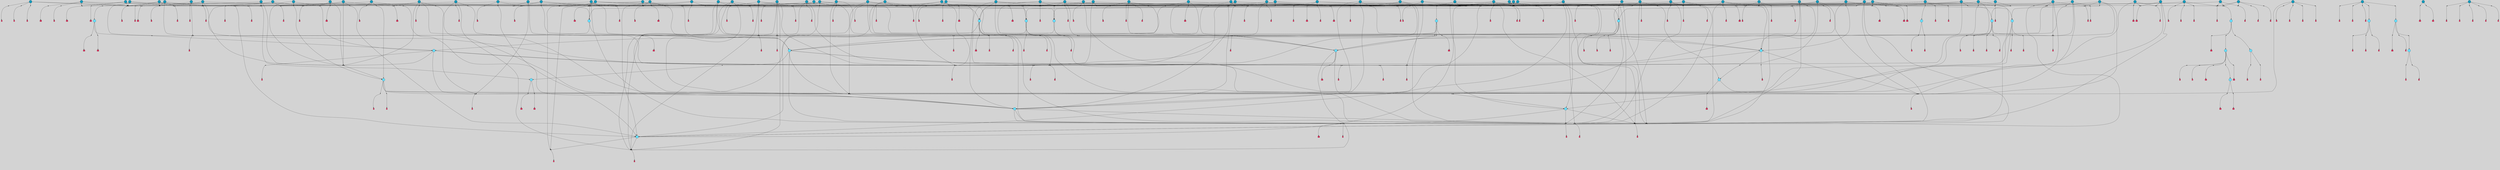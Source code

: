 // File exported with GEGELATI v1.3.1
// On the 2024-04-08 17:22:15
// With the File::TPGGraphDotExporter
digraph{
	graph[pad = "0.212, 0.055" bgcolor = lightgray]
	node[shape=circle style = filled label = ""]
		T3 [fillcolor="#66ddff"]
		T4 [fillcolor="#66ddff"]
		T7 [fillcolor="#66ddff"]
		T9 [fillcolor="#66ddff"]
		T11 [fillcolor="#66ddff"]
		T24 [fillcolor="#66ddff"]
		T27 [fillcolor="#66ddff"]
		T54 [fillcolor="#66ddff"]
		T82 [fillcolor="#66ddff"]
		T111 [fillcolor="#66ddff"]
		T129 [fillcolor="#66ddff"]
		T159 [fillcolor="#1199bb"]
		T164 [fillcolor="#66ddff"]
		T195 [fillcolor="#1199bb"]
		T198 [fillcolor="#66ddff"]
		T207 [fillcolor="#66ddff"]
		T212 [fillcolor="#66ddff"]
		T240 [fillcolor="#66ddff"]
		T242 [fillcolor="#1199bb"]
		T249 [fillcolor="#1199bb"]
		T263 [fillcolor="#1199bb"]
		T267 [fillcolor="#66ddff"]
		T287 [fillcolor="#1199bb"]
		T292 [fillcolor="#1199bb"]
		T311 [fillcolor="#1199bb"]
		T315 [fillcolor="#1199bb"]
		T318 [fillcolor="#1199bb"]
		T319 [fillcolor="#1199bb"]
		T20 [fillcolor="#66ddff"]
		T321 [fillcolor="#66ddff"]
		T322 [fillcolor="#66ddff"]
		T323 [fillcolor="#66ddff"]
		T327 [fillcolor="#1199bb"]
		T332 [fillcolor="#1199bb"]
		T359 [fillcolor="#1199bb"]
		T376 [fillcolor="#1199bb"]
		T378 [fillcolor="#1199bb"]
		T382 [fillcolor="#1199bb"]
		T384 [fillcolor="#1199bb"]
		T386 [fillcolor="#1199bb"]
		T388 [fillcolor="#1199bb"]
		T389 [fillcolor="#1199bb"]
		T394 [fillcolor="#1199bb"]
		T395 [fillcolor="#1199bb"]
		T399 [fillcolor="#1199bb"]
		T404 [fillcolor="#66ddff"]
		T405 [fillcolor="#1199bb"]
		T406 [fillcolor="#1199bb"]
		T407 [fillcolor="#1199bb"]
		T408 [fillcolor="#1199bb"]
		T409 [fillcolor="#1199bb"]
		T410 [fillcolor="#1199bb"]
		T411 [fillcolor="#1199bb"]
		T412 [fillcolor="#1199bb"]
		T413 [fillcolor="#1199bb"]
		T414 [fillcolor="#1199bb"]
		T415 [fillcolor="#1199bb"]
		T342 [fillcolor="#1199bb"]
		T417 [fillcolor="#1199bb"]
		T418 [fillcolor="#1199bb"]
		T419 [fillcolor="#1199bb"]
		T420 [fillcolor="#1199bb"]
		T421 [fillcolor="#1199bb"]
		T422 [fillcolor="#1199bb"]
		T423 [fillcolor="#1199bb"]
		T427 [fillcolor="#1199bb"]
		T428 [fillcolor="#1199bb"]
		T429 [fillcolor="#66ddff"]
		T433 [fillcolor="#1199bb"]
		T434 [fillcolor="#1199bb"]
		T438 [fillcolor="#1199bb"]
		T439 [fillcolor="#1199bb"]
		T440 [fillcolor="#1199bb"]
		T444 [fillcolor="#1199bb"]
		T446 [fillcolor="#1199bb"]
		T448 [fillcolor="#1199bb"]
		T450 [fillcolor="#1199bb"]
		T452 [fillcolor="#1199bb"]
		T215 [fillcolor="#1199bb"]
		T454 [fillcolor="#1199bb"]
		T455 [fillcolor="#66ddff"]
		T457 [fillcolor="#1199bb"]
		T458 [fillcolor="#1199bb"]
		T461 [fillcolor="#1199bb"]
		T462 [fillcolor="#1199bb"]
		T463 [fillcolor="#1199bb"]
		T464 [fillcolor="#1199bb"]
		T465 [fillcolor="#1199bb"]
		T467 [fillcolor="#1199bb"]
		T468 [fillcolor="#1199bb"]
		T470 [fillcolor="#1199bb"]
		T472 [fillcolor="#1199bb"]
		T473 [fillcolor="#1199bb"]
		T476 [fillcolor="#1199bb"]
		T477 [fillcolor="#66ddff"]
		T478 [fillcolor="#1199bb"]
		T479 [fillcolor="#1199bb"]
		T480 [fillcolor="#66ddff"]
		T481 [fillcolor="#66ddff"]
		T482 [fillcolor="#1199bb"]
		T483 [fillcolor="#1199bb"]
		T484 [fillcolor="#1199bb"]
		T485 [fillcolor="#1199bb"]
		T486 [fillcolor="#1199bb"]
		T487 [fillcolor="#1199bb"]
		T488 [fillcolor="#1199bb"]
		T489 [fillcolor="#1199bb"]
		T436 [fillcolor="#1199bb"]
		T490 [fillcolor="#1199bb"]
		T491 [fillcolor="#1199bb"]
		T492 [fillcolor="#1199bb"]
		P4071 [fillcolor="#cccccc" shape=point] //6|
		I4071 [shape=box style=invis label="6|1&2|6#1|7&#92;n10|7&2|0#1|5&#92;n9|4&0|1#2|2&#92;n8|6&0|0#1|0&#92;n"]
		P4071 -> I4071[style=invis]
		A3201 [fillcolor="#ff3366" shape=box margin=0.03 width=0 height=0 label="3"]
		T3 -> P4071 -> A3201
		P4072 [fillcolor="#cccccc" shape=point] //3|
		I4072 [shape=box style=invis label="7|6&2|4#0|2&#92;n10|3&2|7#1|4&#92;n11|6&0|4#0|1&#92;n7|1&0|0#2|6&#92;n7|6&0|3#2|6&#92;n4|0&2|6#0|1&#92;n4|4&2|5#0|2&#92;n4|6&0|4#2|7&#92;n10|0&2|3#1|5&#92;n2|6&0|5#0|2&#92;n1|0&2|3#0|7&#92;n1|6&2|0#0|5&#92;n6|2&0|1#0|7&#92;n9|2&0|3#2|7&#92;n5|3&0|6#0|6&#92;n1|7&2|5#2|3&#92;n8|1&2|7#0|6&#92;n1|0&2|5#2|1&#92;n7|1&2|2#2|5&#92;n7|4&2|6#0|3&#92;n"]
		P4072 -> I4072[style=invis]
		A3202 [fillcolor="#ff3366" shape=box margin=0.03 width=0 height=0 label="4"]
		T3 -> P4072 -> A3202
		P4073 [fillcolor="#cccccc" shape=point] //7|
		I4073 [shape=box style=invis label="0|2&2|4#2|6&#92;n5|3&0|6#0|1&#92;n4|7&2|6#0|5&#92;n7|6&0|7#0|5&#92;n10|7&2|2#1|1&#92;n"]
		P4073 -> I4073[style=invis]
		A3203 [fillcolor="#ff3366" shape=box margin=0.03 width=0 height=0 label="4"]
		T4 -> P4073 -> A3203
		P4074 [fillcolor="#cccccc" shape=point] //0|
		I4074 [shape=box style=invis label="2|5&0|1#0|6&#92;n6|1&2|2#2|7&#92;n8|0&0|3#1|4&#92;n4|3&2|5#2|4&#92;n8|1&2|4#0|0&#92;n6|6&0|1#2|6&#92;n11|7&2|4#2|5&#92;n6|2&2|4#0|2&#92;n8|5&2|4#2|4&#92;n2|1&2|1#2|2&#92;n2|7&2|5#2|6&#92;n9|7&0|5#0|4&#92;n1|2&0|5#2|6&#92;n4|2&2|3#2|7&#92;n3|3&2|1#0|2&#92;n"]
		P4074 -> I4074[style=invis]
		A3204 [fillcolor="#ff3366" shape=box margin=0.03 width=0 height=0 label="5"]
		T4 -> P4074 -> A3204
		P4075 [fillcolor="#cccccc" shape=point] //-3|
		I4075 [shape=box style=invis label="1|6&2|7#0|7&#92;n10|2&0|7#1|3&#92;n9|6&2|7#2|2&#92;n5|3&0|7#0|7&#92;n1|6&2|3#0|0&#92;n2|3&2|3#2|2&#92;n5|1&2|6#0|6&#92;n"]
		P4075 -> I4075[style=invis]
		A3205 [fillcolor="#ff3366" shape=box margin=0.03 width=0 height=0 label="7"]
		T7 -> P4075 -> A3205
		P4076 [fillcolor="#cccccc" shape=point] //5|
		I4076 [shape=box style=invis label="0|5&2|3#0|1&#92;n0|6&2|1#2|4&#92;n6|2&2|6#0|7&#92;n7|4&0|3#0|1&#92;n5|4&0|7#1|6&#92;n9|1&0|5#2|2&#92;n6|3&2|3#1|7&#92;n11|7&2|4#1|6&#92;n2|5&0|1#0|0&#92;n4|7&0|0#0|2&#92;n6|2&0|6#0|0&#92;n2|1&2|6#2|4&#92;n10|0&2|0#1|0&#92;n6|6&2|4#0|6&#92;n"]
		P4076 -> I4076[style=invis]
		A3206 [fillcolor="#ff3366" shape=box margin=0.03 width=0 height=0 label="8"]
		T7 -> P4076 -> A3206
		P4077 [fillcolor="#cccccc" shape=point] //-6|
		I4077 [shape=box style=invis label="11|1&0|7#2|0&#92;n10|4&0|1#1|0&#92;n4|3&2|4#2|1&#92;n0|5&2|0#0|0&#92;n6|1&0|0#0|3&#92;n8|2&2|0#0|4&#92;n11|4&2|0#1|6&#92;n7|0&2|6#2|3&#92;n5|3&2|6#2|0&#92;n2|0&2|0#0|4&#92;n"]
		P4077 -> I4077[style=invis]
		A3207 [fillcolor="#ff3366" shape=box margin=0.03 width=0 height=0 label="9"]
		T9 -> P4077 -> A3207
		P4078 [fillcolor="#cccccc" shape=point] //2|
		I4078 [shape=box style=invis label="6|3&2|7#1|4&#92;n8|6&0|0#2|5&#92;n2|1&0|2#0|3&#92;n8|7&0|6#0|4&#92;n2|1&2|0#0|1&#92;n0|0&2|2#2|3&#92;n6|6&0|7#2|1&#92;n6|1&0|7#2|6&#92;n5|4&2|7#0|4&#92;n0|3&0|4#2|0&#92;n11|0&2|0#2|5&#92;n4|5&2|5#2|4&#92;n5|7&0|6#0|4&#92;n9|7&2|5#0|3&#92;n5|4&2|1#0|3&#92;n5|3&0|1#1|7&#92;n0|4&0|3#2|5&#92;n"]
		P4078 -> I4078[style=invis]
		A3208 [fillcolor="#ff3366" shape=box margin=0.03 width=0 height=0 label="10"]
		T9 -> P4078 -> A3208
		P4079 [fillcolor="#cccccc" shape=point] //6|
		I4079 [shape=box style=invis label="3|0&2|7#2|2&#92;n3|2&0|4#2|5&#92;n5|1&0|2#1|0&#92;n8|7&0|1#2|0&#92;n8|5&0|3#0|6&#92;n0|2&0|2#2|3&#92;n1|5&2|5#0|5&#92;n5|6&0|6#0|7&#92;n6|7&0|0#2|6&#92;n1|2&2|3#0|0&#92;n7|7&2|3#0|4&#92;n0|7&2|7#0|6&#92;n1|0&2|2#2|7&#92;n4|4&0|1#0|0&#92;n"]
		P4079 -> I4079[style=invis]
		A3209 [fillcolor="#ff3366" shape=box margin=0.03 width=0 height=0 label="11"]
		T11 -> P4079 -> A3209
		P4080 [fillcolor="#cccccc" shape=point] //-4|
		I4080 [shape=box style=invis label="4|1&0|4#2|6&#92;n1|2&2|2#2|0&#92;n1|2&2|0#0|6&#92;n8|4&2|3#2|5&#92;n5|5&2|1#1|0&#92;n"]
		P4080 -> I4080[style=invis]
		A3210 [fillcolor="#ff3366" shape=box margin=0.03 width=0 height=0 label="12"]
		T11 -> P4080 -> A3210
		P4081 [fillcolor="#cccccc" shape=point] //-3|
		I4081 [shape=box style=invis label="8|1&2|3#0|5&#92;n0|6&0|5#0|5&#92;n3|7&2|1#0|6&#92;n3|5&0|1#0|0&#92;n9|5&2|0#0|4&#92;n3|5&0|2#0|3&#92;n10|6&2|4#1|0&#92;n9|4&2|7#2|6&#92;n1|7&2|5#2|2&#92;n"]
		P4081 -> I4081[style=invis]
		A3211 [fillcolor="#ff3366" shape=box margin=0.03 width=0 height=0 label="5"]
		T4 -> P4081 -> A3211
		P4082 [fillcolor="#cccccc" shape=point] //1|
		I4082 [shape=box style=invis label="5|1&0|6#2|7&#92;n2|4&0|4#2|2&#92;n0|6&0|5#0|4&#92;n10|6&2|5#1|6&#92;n9|3&0|1#1|7&#92;n10|3&2|2#1|0&#92;n5|0&0|0#2|1&#92;n11|3&2|3#1|5&#92;n10|3&0|1#1|0&#92;n2|4&0|1#0|1&#92;n0|2&0|3#2|4&#92;n9|2&2|1#2|5&#92;n11|7&2|6#2|6&#92;n"]
		P4082 -> I4082[style=invis]
		T24 -> P4082 -> T7
		P4083 [fillcolor="#cccccc" shape=point] //5|
		I4083 [shape=box style=invis label="3|0&2|0#0|1&#92;n3|0&0|7#0|1&#92;n5|3&0|2#2|6&#92;n4|4&2|4#2|6&#92;n11|2&0|7#1|6&#92;n2|7&2|2#2|5&#92;n9|3&2|6#2|7&#92;n7|7&0|0#0|4&#92;n6|1&2|4#2|3&#92;n5|4&2|0#1|6&#92;n1|3&0|7#0|4&#92;n"]
		P4083 -> I4083[style=invis]
		A3212 [fillcolor="#ff3366" shape=box margin=0.03 width=0 height=0 label="7"]
		T24 -> P4083 -> A3212
		P4084 [fillcolor="#cccccc" shape=point] //-2|
		I4084 [shape=box style=invis label="4|1&0|4#0|3&#92;n4|2&0|5#2|0&#92;n5|5&2|6#0|5&#92;n1|4&0|1#0|2&#92;n6|3&2|7#1|5&#92;n0|4&2|0#0|3&#92;n8|5&2|5#1|2&#92;n10|7&2|7#1|1&#92;n3|4&0|0#2|1&#92;n3|6&2|5#2|5&#92;n8|3&0|1#0|7&#92;n10|0&2|7#1|3&#92;n4|1&2|4#0|1&#92;n9|3&2|0#0|4&#92;n3|6&2|0#0|4&#92;n1|2&0|6#2|1&#92;n4|0&2|1#2|2&#92;n"]
		P4084 -> I4084[style=invis]
		A3213 [fillcolor="#ff3366" shape=box margin=0.03 width=0 height=0 label="14"]
		T24 -> P4084 -> A3213
		P4085 [fillcolor="#cccccc" shape=point] //2|
		I4085 [shape=box style=invis label="9|1&2|3#0|1&#92;n5|2&2|0#2|4&#92;n3|6&2|5#2|7&#92;n7|0&2|5#0|4&#92;n1|2&0|3#0|5&#92;n7|3&2|7#0|0&#92;n"]
		P4085 -> I4085[style=invis]
		A3214 [fillcolor="#ff3366" shape=box margin=0.03 width=0 height=0 label="2"]
		T27 -> P4085 -> A3214
		P4086 [fillcolor="#cccccc" shape=point] //-6|
		I4086 [shape=box style=invis label="7|5&0|4#0|4&#92;n11|0&2|5#2|1&#92;n"]
		P4086 -> I4086[style=invis]
		A3215 [fillcolor="#ff3366" shape=box margin=0.03 width=0 height=0 label="3"]
		T27 -> P4086 -> A3215
		T27 -> P4072
		T27 -> P4074
		P4087 [fillcolor="#cccccc" shape=point] //0|
		I4087 [shape=box style=invis label="4|0&0|3#2|7&#92;n10|2&0|3#1|7&#92;n3|5&0|2#0|3&#92;n4|5&0|0#2|1&#92;n10|7&2|0#1|2&#92;n5|3&2|3#1|6&#92;n9|5&2|0#0|4&#92;n5|4&2|7#0|2&#92;n10|3&2|7#1|4&#92;n7|2&0|1#2|6&#92;n8|6&0|5#0|5&#92;n8|7&2|3#0|5&#92;n2|6&2|4#0|0&#92;n"]
		P4087 -> I4087[style=invis]
		A3216 [fillcolor="#ff3366" shape=box margin=0.03 width=0 height=0 label="5"]
		T27 -> P4087 -> A3216
		P4088 [fillcolor="#cccccc" shape=point] //8|
		I4088 [shape=box style=invis label="9|0&0|1#2|0&#92;n10|1&2|5#1|4&#92;n8|2&2|6#0|4&#92;n2|4&2|5#2|3&#92;n4|2&2|2#0|2&#92;n7|5&0|2#0|0&#92;n8|2&2|1#1|3&#92;n8|7&0|7#2|1&#92;n1|1&0|0#0|7&#92;n5|6&2|5#1|0&#92;n6|6&2|5#0|0&#92;n11|4&0|3#2|6&#92;n4|2&2|4#0|7&#92;n5|6&0|1#2|0&#92;n11|3&0|2#0|7&#92;n"]
		P4088 -> I4088[style=invis]
		A3217 [fillcolor="#ff3366" shape=box margin=0.03 width=0 height=0 label="6"]
		T54 -> P4088 -> A3217
		T54 -> P4083
		P4089 [fillcolor="#cccccc" shape=point] //-10|
		I4089 [shape=box style=invis label="3|6&0|0#0|4&#92;n4|1&2|4#0|1&#92;n5|1&0|1#0|4&#92;n5|5&2|6#0|5&#92;n6|5&0|6#0|3&#92;n11|1&2|0#0|1&#92;n0|7&2|0#0|3&#92;n1|2&0|6#0|1&#92;n8|0&0|4#2|0&#92;n0|4&0|7#2|7&#92;n7|0&2|7#1|3&#92;n3|1&0|5#2|5&#92;n5|1&0|4#0|3&#92;n2|2&0|2#0|0&#92;n8|3&0|1#0|7&#92;n3|0&0|3#0|5&#92;n7|2&0|5#2|0&#92;n6|3&2|7#1|5&#92;n4|7&2|7#2|1&#92;n"]
		P4089 -> I4089[style=invis]
		A3218 [fillcolor="#ff3366" shape=box margin=0.03 width=0 height=0 label="14"]
		T54 -> P4089 -> A3218
		T54 -> P4076
		P4090 [fillcolor="#cccccc" shape=point] //6|
		I4090 [shape=box style=invis label="7|0&2|5#1|2&#92;n10|6&2|1#1|3&#92;n7|5&0|2#0|7&#92;n10|7&0|1#1|5&#92;n4|6&2|5#0|5&#92;n4|4&0|7#2|7&#92;n"]
		P4090 -> I4090[style=invis]
		A3219 [fillcolor="#ff3366" shape=box margin=0.03 width=0 height=0 label="7"]
		T82 -> P4090 -> A3219
		P4091 [fillcolor="#cccccc" shape=point] //6|
		I4091 [shape=box style=invis label="0|5&2|3#0|1&#92;n0|6&2|1#2|4&#92;n9|1&0|5#2|2&#92;n7|4&0|3#0|1&#92;n5|4&0|7#1|6&#92;n2|5&0|1#0|0&#92;n6|3&2|3#1|7&#92;n11|7&2|4#1|6&#92;n6|2&2|6#0|1&#92;n4|7&0|0#0|2&#92;n6|2&0|6#0|0&#92;n9|1&2|6#2|4&#92;n10|0&2|0#1|0&#92;n6|6&2|4#0|6&#92;n"]
		P4091 -> I4091[style=invis]
		A3220 [fillcolor="#ff3366" shape=box margin=0.03 width=0 height=0 label="8"]
		T82 -> P4091 -> A3220
		T82 -> P4077
		P4092 [fillcolor="#cccccc" shape=point] //-5|
		I4092 [shape=box style=invis label="0|0&2|3#0|2&#92;n10|5&0|6#1|3&#92;n7|3&0|6#2|3&#92;n3|4&0|6#0|6&#92;n10|5&0|2#1|1&#92;n5|0&0|1#0|3&#92;n6|6&2|5#1|5&#92;n7|4&0|2#1|7&#92;n5|7&0|1#2|5&#92;n1|5&0|0#0|3&#92;n7|5&2|1#2|6&#92;n9|0&0|2#0|0&#92;n4|0&2|4#0|0&#92;n4|6&0|0#2|3&#92;n3|1&0|6#2|5&#92;n7|7&2|1#2|3&#92;n9|4&2|2#0|6&#92;n"]
		P4092 -> I4092[style=invis]
		T111 -> P4092 -> T9
		P4093 [fillcolor="#cccccc" shape=point] //7|
		I4093 [shape=box style=invis label="7|4&2|1#2|0&#92;n4|1&2|4#2|3&#92;n5|0&2|0#2|2&#92;n6|1&2|4#2|6&#92;n"]
		P4093 -> I4093[style=invis]
		A3221 [fillcolor="#ff3366" shape=box margin=0.03 width=0 height=0 label="9"]
		T111 -> P4093 -> A3221
		P4094 [fillcolor="#cccccc" shape=point] //2|
		I4094 [shape=box style=invis label="3|0&2|0#0|1&#92;n11|2&0|7#1|6&#92;n8|7&2|4#0|5&#92;n5|3&0|2#2|6&#92;n4|4&2|4#2|6&#92;n3|0&0|7#0|1&#92;n2|7&2|2#2|5&#92;n9|3&2|6#2|7&#92;n7|7&0|0#0|4&#92;n6|1&2|4#1|3&#92;n5|4&2|0#1|6&#92;n1|3&0|7#0|4&#92;n"]
		P4094 -> I4094[style=invis]
		A3222 [fillcolor="#ff3366" shape=box margin=0.03 width=0 height=0 label="7"]
		T111 -> P4094 -> A3222
		T111 -> P4077
		T129 -> P4088
		T129 -> P4083
		P4095 [fillcolor="#cccccc" shape=point] //10|
		I4095 [shape=box style=invis label="4|5&2|7#2|1&#92;n1|7&2|3#0|6&#92;n3|5&2|2#0|3&#92;n10|3&0|7#1|4&#92;n7|1&0|4#2|6&#92;n10|2&0|3#1|7&#92;n9|5&2|0#0|4&#92;n4|0&0|3#2|7&#92;n11|4&2|6#1|2&#92;n5|4&2|7#0|2&#92;n2|6&2|4#0|0&#92;n6|5&0|7#2|1&#92;n5|3&2|3#1|6&#92;n10|7&2|0#1|2&#92;n"]
		P4095 -> I4095[style=invis]
		A3223 [fillcolor="#ff3366" shape=box margin=0.03 width=0 height=0 label="5"]
		T129 -> P4095 -> A3223
		P4096 [fillcolor="#cccccc" shape=point] //5|
		I4096 [shape=box style=invis label="9|4&2|3#1|3&#92;n0|4&2|4#0|5&#92;n6|1&2|6#2|5&#92;n4|0&0|5#2|0&#92;n"]
		P4096 -> I4096[style=invis]
		A3224 [fillcolor="#ff3366" shape=box margin=0.03 width=0 height=0 label="7"]
		T129 -> P4096 -> A3224
		P4097 [fillcolor="#cccccc" shape=point] //6|
		I4097 [shape=box style=invis label="9|4&2|7#0|6&#92;n8|4&0|1#1|0&#92;n1|3&0|0#2|1&#92;n2|4&0|6#2|2&#92;n5|1&2|5#0|7&#92;n3|0&0|3#2|6&#92;n2|2&2|6#0|2&#92;n8|4&0|4#2|2&#92;n5|1&2|4#0|3&#92;n9|4&0|6#0|6&#92;n5|0&2|2#1|5&#92;n11|7&0|0#1|1&#92;n0|4&0|3#0|3&#92;n7|7&2|4#2|5&#92;n1|5&0|1#2|1&#92;n"]
		P4097 -> I4097[style=invis]
		A3225 [fillcolor="#ff3366" shape=box margin=0.03 width=0 height=0 label="1"]
		T129 -> P4097 -> A3225
		P4098 [fillcolor="#cccccc" shape=point] //7|
		I4098 [shape=box style=invis label="7|0&2|1#2|0&#92;n9|7&2|1#1|7&#92;n8|2&0|1#1|0&#92;n6|6&0|2#1|1&#92;n2|2&0|5#0|0&#92;n5|7&0|0#2|1&#92;n5|1&2|5#1|5&#92;n4|7&2|4#2|3&#92;n10|5&2|2#1|5&#92;n1|3&2|2#2|0&#92;n10|2&2|6#1|5&#92;n"]
		P4098 -> I4098[style=invis]
		A3226 [fillcolor="#ff3366" shape=box margin=0.03 width=0 height=0 label="1"]
		T159 -> P4098 -> A3226
		P4099 [fillcolor="#cccccc" shape=point] //7|
		I4099 [shape=box style=invis label="7|4&2|7#0|4&#92;n4|6&0|1#2|5&#92;n2|1&2|3#0|0&#92;n4|3&2|0#0|1&#92;n0|0&2|7#2|7&#92;n7|7&0|5#2|3&#92;n5|0&2|1#2|2&#92;n10|0&0|4#1|2&#92;n4|4&0|7#0|0&#92;n6|7&0|2#0|1&#92;n1|4&2|5#0|4&#92;n"]
		P4099 -> I4099[style=invis]
		A3227 [fillcolor="#ff3366" shape=box margin=0.03 width=0 height=0 label="0"]
		T159 -> P4099 -> A3227
		P4100 [fillcolor="#cccccc" shape=point] //5|
		I4100 [shape=box style=invis label="0|5&2|3#0|1&#92;n0|6&2|1#2|4&#92;n6|2&2|6#0|7&#92;n9|0&2|7#1|1&#92;n7|4&0|3#0|1&#92;n11|7&2|4#1|6&#92;n9|1&0|5#2|2&#92;n5|4&0|7#1|6&#92;n2|5&0|1#0|0&#92;n4|7&0|0#0|2&#92;n6|2&0|6#0|0&#92;n2|1&2|6#2|4&#92;n10|0&0|0#1|0&#92;n6|6&2|4#0|6&#92;n"]
		P4100 -> I4100[style=invis]
		T159 -> P4100 -> T129
		T164 -> P4074
		P4101 [fillcolor="#cccccc" shape=point] //-1|
		I4101 [shape=box style=invis label="6|4&0|4#2|4&#92;n4|5&2|5#2|4&#92;n9|7&2|5#0|3&#92;n3|7&2|6#0|6&#92;n8|7&0|6#0|4&#92;n2|1&2|0#0|1&#92;n8|6&0|0#2|5&#92;n2|1&0|2#0|3&#92;n6|1&0|7#2|6&#92;n6|3&0|1#1|6&#92;n5|4&2|7#0|4&#92;n0|7&0|4#2|0&#92;n11|0&2|0#2|5&#92;n3|7&2|0#2|7&#92;n8|3&2|7#1|4&#92;n5|7&0|6#0|4&#92;n0|0&2|3#2|3&#92;n5|4&2|1#0|3&#92;n0|4&0|3#2|5&#92;n"]
		P4101 -> I4101[style=invis]
		A3228 [fillcolor="#ff3366" shape=box margin=0.03 width=0 height=0 label="10"]
		T164 -> P4101 -> A3228
		P4102 [fillcolor="#cccccc" shape=point] //-7|
		I4102 [shape=box style=invis label="6|1&0|2#0|3&#92;n1|2&0|1#2|0&#92;n10|3&2|2#1|1&#92;n0|1&0|2#0|7&#92;n4|6&2|7#2|4&#92;n6|0&2|7#0|6&#92;n"]
		P4102 -> I4102[style=invis]
		A3229 [fillcolor="#ff3366" shape=box margin=0.03 width=0 height=0 label="7"]
		T164 -> P4102 -> A3229
		P4103 [fillcolor="#cccccc" shape=point] //-6|
		I4103 [shape=box style=invis label="11|7&0|1#0|6&#92;n3|5&0|1#0|3&#92;n1|5&0|5#0|6&#92;n1|7&2|5#2|2&#92;n0|0&0|2#2|2&#92;n4|4&0|1#0|5&#92;n6|4&2|2#0|2&#92;n0|6&2|5#0|5&#92;n0|3&2|2#2|6&#92;n"]
		P4103 -> I4103[style=invis]
		A3230 [fillcolor="#ff3366" shape=box margin=0.03 width=0 height=0 label="5"]
		T164 -> P4103 -> A3230
		P4104 [fillcolor="#cccccc" shape=point] //4|
		I4104 [shape=box style=invis label="4|3&0|6#0|3&#92;n5|7&2|3#2|2&#92;n5|6&0|7#1|2&#92;n1|4&2|6#0|3&#92;n8|4&2|1#2|5&#92;n9|5&2|4#1|4&#92;n2|4&0|5#0|7&#92;n10|0&0|6#1|3&#92;n3|0&0|6#0|2&#92;n2|7&2|7#2|6&#92;n5|2&0|5#1|5&#92;n10|4&2|5#1|7&#92;n4|0&0|4#2|4&#92;n11|1&0|4#2|6&#92;n10|6&2|0#1|4&#92;n9|7&0|3#1|4&#92;n4|5&2|7#0|6&#92;n11|5&2|6#2|3&#92;n0|3&0|5#0|1&#92;n"]
		P4104 -> I4104[style=invis]
		A3231 [fillcolor="#ff3366" shape=box margin=0.03 width=0 height=0 label="13"]
		T164 -> P4104 -> A3231
		P4105 [fillcolor="#cccccc" shape=point] //5|
		I4105 [shape=box style=invis label="3|0&2|0#2|1&#92;n3|0&0|7#0|1&#92;n5|3&0|2#2|6&#92;n4|4&2|4#2|6&#92;n5|4&2|0#1|6&#92;n2|7&2|2#2|5&#92;n1|3&0|7#0|4&#92;n11|6&2|2#0|7&#92;n7|7&0|0#0|4&#92;n6|1&2|4#2|3&#92;n11|0&0|7#1|6&#92;n9|3&2|6#2|7&#92;n"]
		P4105 -> I4105[style=invis]
		A3232 [fillcolor="#ff3366" shape=box margin=0.03 width=0 height=0 label="7"]
		T195 -> P4105 -> A3232
		P4106 [fillcolor="#cccccc" shape=point] //4|
		I4106 [shape=box style=invis label="7|1&0|6#0|1&#92;n6|7&2|7#1|7&#92;n10|1&2|1#1|1&#92;n9|6&2|2#1|4&#92;n4|7&0|4#2|2&#92;n9|6&0|5#1|1&#92;n10|0&2|6#1|6&#92;n5|1&0|1#2|3&#92;n10|1&0|5#1|0&#92;n3|4&2|3#0|0&#92;n8|2&0|5#2|4&#92;n1|6&2|0#0|0&#92;n2|3&0|1#2|6&#92;n5|2&2|2#1|6&#92;n2|2&0|1#2|1&#92;n3|1&2|7#0|3&#92;n6|7&2|3#0|4&#92;n"]
		P4106 -> I4106[style=invis]
		A3233 [fillcolor="#ff3366" shape=box margin=0.03 width=0 height=0 label="10"]
		T195 -> P4106 -> A3233
		P4107 [fillcolor="#cccccc" shape=point] //-4|
		I4107 [shape=box style=invis label="0|4&0|0#2|7&#92;n8|5&2|4#2|4&#92;n4|3&2|5#2|4&#92;n11|7&2|2#2|5&#92;n6|5&2|2#2|7&#92;n3|2&0|7#0|7&#92;n3|3&2|1#0|3&#92;n2|6&0|3#2|5&#92;n0|1&2|6#2|2&#92;n8|2&0|0#1|6&#92;n0|7&0|5#0|4&#92;n9|5&0|3#2|7&#92;n2|7&2|5#2|6&#92;n9|0&2|0#0|1&#92;n1|2&2|4#0|2&#92;n"]
		P4107 -> I4107[style=invis]
		T195 -> P4107 -> T27
		T195 -> P4099
		P4108 [fillcolor="#cccccc" shape=point] //-3|
		I4108 [shape=box style=invis label="0|0&2|7#2|7&#92;n4|6&0|2#2|5&#92;n2|1&2|3#0|0&#92;n4|3&2|0#0|1&#92;n7|4&2|7#0|4&#92;n5|0&2|1#2|2&#92;n10|0&0|4#1|2&#92;n4|4&0|7#0|0&#92;n6|7&0|2#0|1&#92;n1|4&2|5#0|4&#92;n"]
		P4108 -> I4108[style=invis]
		A3234 [fillcolor="#ff3366" shape=box margin=0.03 width=0 height=0 label="0"]
		T198 -> P4108 -> A3234
		P4109 [fillcolor="#cccccc" shape=point] //-3|
		I4109 [shape=box style=invis label="3|7&0|0#0|2&#92;n11|5&0|1#1|1&#92;n4|1&0|6#2|6&#92;n4|0&0|1#0|5&#92;n"]
		P4109 -> I4109[style=invis]
		T198 -> P4109 -> T24
		T198 -> P4083
		P4110 [fillcolor="#cccccc" shape=point] //-2|
		I4110 [shape=box style=invis label="5|2&2|0#2|4&#92;n9|1&2|3#0|1&#92;n3|6&2|5#2|7&#92;n7|0&2|1#0|4&#92;n1|2&0|3#0|5&#92;n7|3&2|7#0|0&#92;n"]
		P4110 -> I4110[style=invis]
		A3235 [fillcolor="#ff3366" shape=box margin=0.03 width=0 height=0 label="2"]
		T198 -> P4110 -> A3235
		P4111 [fillcolor="#cccccc" shape=point] //-9|
		I4111 [shape=box style=invis label="4|1&0|4#2|6&#92;n11|0&2|0#0|6&#92;n8|4&2|3#2|5&#92;n6|0&0|3#0|1&#92;n"]
		P4111 -> I4111[style=invis]
		T198 -> P4111 -> T11
		T207 -> P4098
		T207 -> P4109
		P4112 [fillcolor="#cccccc" shape=point] //5|
		I4112 [shape=box style=invis label="8|1&2|6#0|6&#92;n3|0&0|7#0|1&#92;n11|3&0|2#2|6&#92;n4|4&2|4#2|6&#92;n11|2&0|7#1|6&#92;n2|7&2|2#2|5&#92;n7|7&0|0#0|4&#92;n6|1&2|4#2|3&#92;n5|4&2|0#1|6&#92;n3|0&2|0#0|1&#92;n1|3&0|7#0|4&#92;n"]
		P4112 -> I4112[style=invis]
		A3236 [fillcolor="#ff3366" shape=box margin=0.03 width=0 height=0 label="7"]
		T207 -> P4112 -> A3236
		P4113 [fillcolor="#cccccc" shape=point] //5|
		I4113 [shape=box style=invis label="10|4&2|6#1|2&#92;n8|4&0|1#1|0&#92;n0|4&2|6#0|0&#92;n8|4&2|5#2|1&#92;n7|5&2|5#1|0&#92;n3|6&0|6#2|2&#92;n1|7&0|7#0|5&#92;n2|0&0|7#2|4&#92;n9|4&2|6#2|7&#92;n2|6&2|2#0|0&#92;n11|7&2|7#0|7&#92;n5|5&0|0#0|1&#92;n10|1&0|0#1|0&#92;n7|3&0|1#2|5&#92;n9|2&2|7#1|5&#92;n9|0&2|5#1|2&#92;n1|6&2|4#2|2&#92;n3|3&2|2#0|7&#92;n1|6&2|0#0|0&#92;n6|4&2|6#1|0&#92;n"]
		P4113 -> I4113[style=invis]
		A3237 [fillcolor="#ff3366" shape=box margin=0.03 width=0 height=0 label="1"]
		T207 -> P4113 -> A3237
		P4114 [fillcolor="#cccccc" shape=point] //7|
		I4114 [shape=box style=invis label="6|1&2|6#2|7&#92;n7|0&2|4#2|3&#92;n3|3&0|7#0|6&#92;n5|4&0|2#2|4&#92;n8|5&2|6#2|7&#92;n0|0&2|3#0|3&#92;n5|4&2|4#2|6&#92;n"]
		P4114 -> I4114[style=invis]
		T207 -> P4114 -> T4
		P4115 [fillcolor="#cccccc" shape=point] //6|
		I4115 [shape=box style=invis label="9|4&2|7#0|6&#92;n8|4&0|1#1|0&#92;n1|3&0|0#2|1&#92;n2|4&0|6#2|2&#92;n5|1&2|5#0|7&#92;n3|0&0|3#2|6&#92;n2|2&2|6#0|2&#92;n8|4&0|4#2|2&#92;n5|1&2|4#0|3&#92;n9|4&0|6#0|6&#92;n5|0&2|2#1|5&#92;n11|7&0|0#1|1&#92;n0|4&0|3#0|3&#92;n7|7&2|4#2|5&#92;n1|5&0|1#2|1&#92;n"]
		P4115 -> I4115[style=invis]
		A3238 [fillcolor="#ff3366" shape=box margin=0.03 width=0 height=0 label="1"]
		T212 -> P4115 -> A3238
		P4116 [fillcolor="#cccccc" shape=point] //5|
		I4116 [shape=box style=invis label="3|0&2|0#0|1&#92;n3|0&0|7#0|1&#92;n5|3&0|2#2|6&#92;n4|4&2|4#2|6&#92;n11|2&0|7#1|6&#92;n2|7&2|2#2|5&#92;n9|3&2|6#2|7&#92;n7|7&0|0#0|4&#92;n6|1&2|4#2|3&#92;n5|4&2|0#1|6&#92;n1|3&0|7#0|4&#92;n"]
		P4116 -> I4116[style=invis]
		A3239 [fillcolor="#ff3366" shape=box margin=0.03 width=0 height=0 label="7"]
		T212 -> P4116 -> A3239
		P4117 [fillcolor="#cccccc" shape=point] //8|
		I4117 [shape=box style=invis label="9|0&0|1#2|0&#92;n10|1&2|5#1|4&#92;n8|2&2|6#0|4&#92;n2|4&2|5#2|3&#92;n4|2&2|2#0|2&#92;n7|5&0|2#0|0&#92;n8|2&2|1#1|3&#92;n8|7&0|7#2|1&#92;n1|1&0|0#0|7&#92;n5|6&2|5#1|0&#92;n6|6&2|5#0|0&#92;n11|4&0|3#2|6&#92;n4|2&2|4#0|7&#92;n5|6&0|1#2|0&#92;n11|3&0|2#0|7&#92;n"]
		P4117 -> I4117[style=invis]
		A3240 [fillcolor="#ff3366" shape=box margin=0.03 width=0 height=0 label="6"]
		T212 -> P4117 -> A3240
		P4118 [fillcolor="#cccccc" shape=point] //5|
		I4118 [shape=box style=invis label="9|4&2|3#1|3&#92;n0|4&2|4#0|5&#92;n6|1&2|6#2|5&#92;n4|0&0|5#2|0&#92;n"]
		P4118 -> I4118[style=invis]
		A3241 [fillcolor="#ff3366" shape=box margin=0.03 width=0 height=0 label="7"]
		T212 -> P4118 -> A3241
		P4119 [fillcolor="#cccccc" shape=point] //10|
		I4119 [shape=box style=invis label="4|5&2|7#2|1&#92;n1|7&2|3#0|6&#92;n3|5&2|2#0|3&#92;n10|3&0|7#1|4&#92;n7|1&0|4#2|6&#92;n10|2&0|3#1|7&#92;n9|5&2|0#0|4&#92;n4|0&0|3#2|7&#92;n11|4&2|6#1|2&#92;n5|4&2|7#0|2&#92;n2|6&2|4#0|0&#92;n6|5&0|7#2|1&#92;n5|3&2|3#1|6&#92;n10|7&2|0#1|2&#92;n"]
		P4119 -> I4119[style=invis]
		A3242 [fillcolor="#ff3366" shape=box margin=0.03 width=0 height=0 label="5"]
		T212 -> P4119 -> A3242
		T240 -> P4098
		P4120 [fillcolor="#cccccc" shape=point] //7|
		I4120 [shape=box style=invis label="7|4&2|7#0|4&#92;n1|4&2|5#0|4&#92;n2|1&2|3#0|0&#92;n4|3&2|0#0|1&#92;n0|0&2|7#2|7&#92;n7|7&0|5#2|3&#92;n5|0&2|1#2|2&#92;n6|6&2|5#0|2&#92;n5|0&0|4#1|2&#92;n4|4&0|7#0|0&#92;n6|7&0|2#0|1&#92;n4|6&0|1#2|5&#92;n"]
		P4120 -> I4120[style=invis]
		A3243 [fillcolor="#ff3366" shape=box margin=0.03 width=0 height=0 label="0"]
		T240 -> P4120 -> A3243
		T240 -> P4109
		P4121 [fillcolor="#cccccc" shape=point] //1|
		I4121 [shape=box style=invis label="3|2&2|4#2|5&#92;n2|5&0|1#0|6&#92;n6|2&2|4#0|2&#92;n3|3&2|1#0|2&#92;n3|3&2|1#2|7&#92;n8|1&2|4#0|2&#92;n4|3&2|5#2|4&#92;n4|2&2|3#2|7&#92;n6|1&2|2#2|7&#92;n9|3&2|7#2|0&#92;n6|7&0|3#0|3&#92;n8|5&2|4#2|4&#92;n9|1&2|0#2|2&#92;n2|7&2|5#2|6&#92;n1|2&0|5#0|6&#92;n6|6&0|1#2|6&#92;n8|0&0|3#1|4&#92;n"]
		P4121 -> I4121[style=invis]
		A3244 [fillcolor="#ff3366" shape=box margin=0.03 width=0 height=0 label="5"]
		T240 -> P4121 -> A3244
		P4122 [fillcolor="#cccccc" shape=point] //4|
		I4122 [shape=box style=invis label="7|1&2|6#1|3&#92;n2|6&0|7#2|4&#92;n8|0&2|3#2|1&#92;n4|0&2|4#2|6&#92;n4|1&0|6#0|0&#92;n2|5&2|1#0|7&#92;n"]
		P4122 -> I4122[style=invis]
		A3245 [fillcolor="#ff3366" shape=box margin=0.03 width=0 height=0 label="2"]
		T242 -> P4122 -> A3245
		P4123 [fillcolor="#cccccc" shape=point] //5|
		I4123 [shape=box style=invis label="1|6&2|7#0|7&#92;n9|2&2|7#2|2&#92;n10|2&0|7#1|3&#92;n5|3&0|7#0|7&#92;n7|0&2|7#2|2&#92;n1|6&2|3#0|0&#92;n2|3&2|3#2|2&#92;n"]
		P4123 -> I4123[style=invis]
		A3246 [fillcolor="#ff3366" shape=box margin=0.03 width=0 height=0 label="7"]
		T242 -> P4123 -> A3246
		P4124 [fillcolor="#cccccc" shape=point] //-4|
		I4124 [shape=box style=invis label="0|7&2|5#0|4&#92;n8|5&0|5#2|7&#92;n5|6&0|7#0|4&#92;n7|0&0|5#2|1&#92;n10|6&2|1#1|2&#92;n0|0&2|1#0|6&#92;n8|4&0|5#0|6&#92;n4|2&0|5#2|4&#92;n"]
		P4124 -> I4124[style=invis]
		A3247 [fillcolor="#ff3366" shape=box margin=0.03 width=0 height=0 label="5"]
		T242 -> P4124 -> A3247
		P4125 [fillcolor="#cccccc" shape=point] //-7|
		I4125 [shape=box style=invis label="9|7&2|6#0|3&#92;n10|7&0|7#1|7&#92;n3|3&0|7#0|1&#92;n8|2&2|7#1|5&#92;n6|1&0|7#0|6&#92;n0|3&0|0#2|3&#92;n4|5&0|1#0|2&#92;n7|4&2|1#0|1&#92;n"]
		P4125 -> I4125[style=invis]
		A3248 [fillcolor="#ff3366" shape=box margin=0.03 width=0 height=0 label="0"]
		T242 -> P4125 -> A3248
		P4126 [fillcolor="#cccccc" shape=point] //-2|
		I4126 [shape=box style=invis label="11|7&2|0#1|7&#92;n4|3&0|1#2|5&#92;n0|4&2|4#2|7&#92;n1|6&0|0#0|4&#92;n4|0&0|0#0|5&#92;n0|6&2|3#2|0&#92;n9|6&2|5#1|3&#92;n0|7&2|1#2|5&#92;n4|4&0|5#0|1&#92;n10|4&0|0#1|0&#92;n"]
		P4126 -> I4126[style=invis]
		A3249 [fillcolor="#ff3366" shape=box margin=0.03 width=0 height=0 label="12"]
		T242 -> P4126 -> A3249
		P4127 [fillcolor="#cccccc" shape=point] //8|
		I4127 [shape=box style=invis label="5|4&2|1#1|0&#92;n3|0&0|3#2|0&#92;n3|7&2|2#0|6&#92;n6|6&0|2#2|4&#92;n0|0&0|2#0|6&#92;n"]
		P4127 -> I4127[style=invis]
		T249 -> P4127 -> T164
		T249 -> P4105
		T249 -> P4099
		T249 -> P4083
		P4128 [fillcolor="#cccccc" shape=point] //10|
		I4128 [shape=box style=invis label="6|1&2|4#2|3&#92;n3|0&0|7#0|1&#92;n5|3&0|2#2|6&#92;n4|4&0|4#2|6&#92;n5|4&2|0#1|6&#92;n10|5&0|6#1|5&#92;n2|5&2|1#2|2&#92;n1|3&0|7#0|4&#92;n3|0&2|0#0|1&#92;n11|2&0|5#1|6&#92;n9|3&2|6#2|7&#92;n7|7&0|0#0|4&#92;n"]
		P4128 -> I4128[style=invis]
		A3250 [fillcolor="#ff3366" shape=box margin=0.03 width=0 height=0 label="7"]
		T249 -> P4128 -> A3250
		T263 -> P4126
		P4129 [fillcolor="#cccccc" shape=point] //-3|
		I4129 [shape=box style=invis label="7|2&2|4#0|2&#92;n4|1&2|6#0|1&#92;n11|6&0|4#0|1&#92;n7|1&0|0#2|6&#92;n6|2&0|1#0|7&#92;n10|3&2|7#1|4&#92;n3|5&2|3#0|1&#92;n4|4&2|5#0|2&#92;n4|6&0|4#2|7&#92;n2|5&0|5#0|2&#92;n10|0&2|3#1|4&#92;n0|1&2|7#0|6&#92;n7|6&0|3#2|6&#92;n1|3&0|6#2|0&#92;n5|3&0|6#0|6&#92;n1|4&2|5#2|3&#92;n1|6&2|0#0|5&#92;n9|2&0|3#2|7&#92;n7|1&2|2#2|5&#92;n"]
		P4129 -> I4129[style=invis]
		T263 -> P4129 -> T207
		P4130 [fillcolor="#cccccc" shape=point] //2|
		I4130 [shape=box style=invis label="4|1&0|4#2|6&#92;n5|5&2|1#1|0&#92;n1|0&2|0#0|6&#92;n8|4&2|3#2|5&#92;n"]
		P4130 -> I4130[style=invis]
		T263 -> P4130 -> T11
		T267 -> P4098
		T267 -> P4099
		T267 -> P4129
		P4131 [fillcolor="#cccccc" shape=point] //5|
		I4131 [shape=box style=invis label="1|6&2|7#0|7&#92;n9|2&2|7#2|3&#92;n10|2&0|7#1|3&#92;n0|0&2|7#2|2&#92;n1|6&2|3#0|0&#92;n2|3&2|3#2|2&#92;n"]
		P4131 -> I4131[style=invis]
		A3251 [fillcolor="#ff3366" shape=box margin=0.03 width=0 height=0 label="7"]
		T267 -> P4131 -> A3251
		P4132 [fillcolor="#cccccc" shape=point] //-6|
		I4132 [shape=box style=invis label="6|0&0|5#2|5&#92;n0|3&2|1#2|1&#92;n"]
		P4132 -> I4132[style=invis]
		A3252 [fillcolor="#ff3366" shape=box margin=0.03 width=0 height=0 label="3"]
		T267 -> P4132 -> A3252
		P4133 [fillcolor="#cccccc" shape=point] //2|
		I4133 [shape=box style=invis label="1|7&0|0#2|1&#92;n11|7&2|0#1|3&#92;n4|3&0|1#0|5&#92;n1|6&2|4#2|4&#92;n8|6&2|4#0|0&#92;n2|7&2|5#2|6&#92;n9|6&2|3#2|2&#92;n10|4&2|0#1|0&#92;n9|0&2|5#1|3&#92;n6|1&2|6#2|7&#92;n4|4&0|5#0|1&#92;n"]
		P4133 -> I4133[style=invis]
		A3253 [fillcolor="#ff3366" shape=box margin=0.03 width=0 height=0 label="12"]
		T287 -> P4133 -> A3253
		P4134 [fillcolor="#cccccc" shape=point] //-10|
		I4134 [shape=box style=invis label="9|6&0|2#2|6&#92;n11|0&2|6#1|5&#92;n10|6&0|7#1|5&#92;n3|0&0|6#0|7&#92;n9|4&2|6#0|3&#92;n10|6&2|4#1|6&#92;n"]
		P4134 -> I4134[style=invis]
		A3254 [fillcolor="#ff3366" shape=box margin=0.03 width=0 height=0 label="4"]
		T287 -> P4134 -> A3254
		P4135 [fillcolor="#cccccc" shape=point] //7|
		I4135 [shape=box style=invis label="7|2&0|4#1|3&#92;n7|7&0|0#0|4&#92;n4|4&2|4#2|6&#92;n2|3&2|2#2|5&#92;n8|0&0|2#2|1&#92;n9|3&2|6#2|7&#92;n6|4&2|4#2|3&#92;n3|3&2|0#0|1&#92;n6|4&2|0#1|6&#92;n5|3&0|7#0|4&#92;n"]
		P4135 -> I4135[style=invis]
		A3255 [fillcolor="#ff3366" shape=box margin=0.03 width=0 height=0 label="7"]
		T287 -> P4135 -> A3255
		P4136 [fillcolor="#cccccc" shape=point] //-6|
		I4136 [shape=box style=invis label="9|0&2|0#0|1&#92;n3|2&0|2#0|3&#92;n5|4&0|5#1|7&#92;n2|1&0|4#0|3&#92;n9|2&2|0#2|4&#92;n7|6&0|4#0|2&#92;n2|3&0|6#2|6&#92;n1|2&0|3#2|0&#92;n"]
		P4136 -> I4136[style=invis]
		T287 -> P4136 -> T54
		P4137 [fillcolor="#cccccc" shape=point] //-5|
		I4137 [shape=box style=invis label="10|6&2|5#1|6&#92;n9|3&0|1#1|7&#92;n2|4&0|1#0|1&#92;n11|3&0|7#1|6&#92;n5|1&0|6#2|7&#92;n8|0&0|0#0|1&#92;n0|6&0|7#0|4&#92;n6|7&2|6#2|6&#92;n11|0&2|3#0|5&#92;n"]
		P4137 -> I4137[style=invis]
		T287 -> P4137 -> T7
		P4138 [fillcolor="#cccccc" shape=point] //-8|
		I4138 [shape=box style=invis label="0|4&0|3#2|5&#92;n2|1&0|2#2|3&#92;n8|7&0|6#0|4&#92;n0|4&2|4#0|1&#92;n9|4&2|5#0|3&#92;n0|0&2|7#2|3&#92;n4|5&2|5#2|4&#92;n5|7&0|6#0|4&#92;n5|4&2|7#0|4&#92;n0|3&0|4#2|0&#92;n6|3&2|2#1|4&#92;n11|7&2|0#2|5&#92;n6|1&0|7#2|5&#92;n5|3&0|1#1|7&#92;n2|0&2|0#0|1&#92;n6|6&0|7#2|1&#92;n"]
		P4138 -> I4138[style=invis]
		A3256 [fillcolor="#ff3366" shape=box margin=0.03 width=0 height=0 label="10"]
		T292 -> P4138 -> A3256
		T292 -> P4124
		P4139 [fillcolor="#cccccc" shape=point] //5|
		I4139 [shape=box style=invis label="9|6&0|6#0|5&#92;n7|3&0|3#2|2&#92;n1|4&2|0#0|4&#92;n9|2&0|0#1|7&#92;n0|4&0|4#2|0&#92;n4|0&2|2#0|1&#92;n6|7&0|4#0|3&#92;n4|4&0|5#0|1&#92;n6|6&0|7#1|3&#92;n3|0&2|5#2|4&#92;n6|4&2|4#2|3&#92;n"]
		P4139 -> I4139[style=invis]
		A3257 [fillcolor="#ff3366" shape=box margin=0.03 width=0 height=0 label="9"]
		T292 -> P4139 -> A3257
		P4140 [fillcolor="#cccccc" shape=point] //-3|
		I4140 [shape=box style=invis label="6|3&2|4#1|4&#92;n5|3&0|1#1|7&#92;n2|1&0|2#2|3&#92;n8|7&0|6#0|4&#92;n2|1&2|0#0|1&#92;n0|0&2|2#2|3&#92;n6|1&0|7#2|6&#92;n5|7&0|2#0|4&#92;n0|3&0|4#2|0&#92;n11|0&2|0#2|5&#92;n6|0&2|0#1|4&#92;n8|6&0|2#2|5&#92;n5|4&2|1#0|3&#92;n9|7&2|5#0|3&#92;n5|4&2|7#0|4&#92;n"]
		P4140 -> I4140[style=invis]
		A3258 [fillcolor="#ff3366" shape=box margin=0.03 width=0 height=0 label="10"]
		T292 -> P4140 -> A3258
		P4141 [fillcolor="#cccccc" shape=point] //3|
		I4141 [shape=box style=invis label="9|0&0|1#2|2&#92;n8|6&0|0#1|0&#92;n8|2&0|2#2|4&#92;n3|5&0|1#0|5&#92;n0|0&0|6#2|7&#92;n"]
		P4141 -> I4141[style=invis]
		A3259 [fillcolor="#ff3366" shape=box margin=0.03 width=0 height=0 label="3"]
		T292 -> P4141 -> A3259
		P4142 [fillcolor="#cccccc" shape=point] //5|
		I4142 [shape=box style=invis label="0|5&2|3#0|1&#92;n0|6&2|1#2|4&#92;n6|2&2|6#0|7&#92;n9|0&2|7#1|1&#92;n7|4&0|3#0|1&#92;n11|7&2|4#1|6&#92;n9|1&0|5#2|2&#92;n5|4&0|7#1|6&#92;n2|5&0|1#0|0&#92;n4|7&0|0#0|2&#92;n6|2&0|6#0|0&#92;n2|1&2|6#2|4&#92;n10|0&0|0#1|0&#92;n6|6&2|4#0|6&#92;n"]
		P4142 -> I4142[style=invis]
		T311 -> P4142 -> T212
		P4143 [fillcolor="#cccccc" shape=point] //3|
		I4143 [shape=box style=invis label="11|7&2|3#2|2&#92;n7|7&0|5#2|3&#92;n4|6&0|1#2|5&#92;n2|1&2|3#2|0&#92;n4|3&2|0#0|1&#92;n0|0&2|7#2|7&#92;n7|4&2|7#0|4&#92;n5|0&2|1#2|2&#92;n10|0&0|4#1|2&#92;n6|7&0|2#0|1&#92;n1|4&2|5#0|4&#92;n"]
		P4143 -> I4143[style=invis]
		A3260 [fillcolor="#ff3366" shape=box margin=0.03 width=0 height=0 label="0"]
		T311 -> P4143 -> A3260
		P4144 [fillcolor="#cccccc" shape=point] //3|
		I4144 [shape=box style=invis label="5|4&2|7#0|4&#92;n0|4&0|3#2|5&#92;n8|6&0|0#2|5&#92;n2|1&0|2#0|3&#92;n9|7&0|6#0|4&#92;n0|0&2|2#2|3&#92;n6|6&0|7#2|1&#92;n6|1&0|7#2|6&#92;n0|3&0|4#2|0&#92;n11|0&2|0#2|5&#92;n4|5&2|5#2|4&#92;n5|3&0|1#1|7&#92;n9|7&2|2#0|3&#92;n5|4&2|1#0|3&#92;n5|0&0|6#0|4&#92;n0|0&0|1#2|0&#92;n"]
		P4144 -> I4144[style=invis]
		A3261 [fillcolor="#ff3366" shape=box margin=0.03 width=0 height=0 label="10"]
		T311 -> P4144 -> A3261
		P4145 [fillcolor="#cccccc" shape=point] //-1|
		I4145 [shape=box style=invis label="11|7&2|0#1|7&#92;n1|5&2|4#2|4&#92;n4|3&0|1#0|5&#92;n1|6&0|0#0|4&#92;n8|6&2|4#0|0&#92;n4|0&0|0#0|5&#92;n10|4&2|0#1|0&#92;n9|6&2|5#1|3&#92;n0|7&2|1#0|5&#92;n0|6&2|3#2|0&#92;n4|4&0|5#0|1&#92;n"]
		P4145 -> I4145[style=invis]
		A3262 [fillcolor="#ff3366" shape=box margin=0.03 width=0 height=0 label="12"]
		T315 -> P4145 -> A3262
		P4146 [fillcolor="#cccccc" shape=point] //0|
		I4146 [shape=box style=invis label="0|4&2|3#2|4&#92;n8|1&2|4#0|1&#92;n10|5&2|6#1|2&#92;n4|7&0|0#0|3&#92;n5|3&2|7#0|3&#92;n0|3&0|7#2|1&#92;n10|5&2|0#1|6&#92;n9|4&2|7#0|4&#92;n5|7&0|0#0|4&#92;n5|0&2|5#1|0&#92;n6|3&0|2#1|5&#92;n"]
		P4146 -> I4146[style=invis]
		T315 -> P4146 -> T54
		T315 -> P4141
		T315 -> P4075
		P4147 [fillcolor="#cccccc" shape=point] //3|
		I4147 [shape=box style=invis label="7|2&0|2#2|4&#92;n0|4&0|6#2|7&#92;n9|0&0|1#2|2&#92;n8|6&0|0#1|0&#92;n"]
		P4147 -> I4147[style=invis]
		A3263 [fillcolor="#ff3366" shape=box margin=0.03 width=0 height=0 label="3"]
		T315 -> P4147 -> A3263
		T318 -> P4076
		P4148 [fillcolor="#cccccc" shape=point] //-2|
		I4148 [shape=box style=invis label="5|2&2|0#0|2&#92;n0|0&0|6#2|1&#92;n"]
		P4148 -> I4148[style=invis]
		A3264 [fillcolor="#ff3366" shape=box margin=0.03 width=0 height=0 label="3"]
		T318 -> P4148 -> A3264
		T318 -> P4072
		T318 -> P4099
		T318 -> P4090
		T319 -> P4099
		P4149 [fillcolor="#cccccc" shape=point] //-6|
		I4149 [shape=box style=invis label="11|0&0|4#2|0&#92;n5|4&2|6#0|0&#92;n8|4&0|1#1|0&#92;n10|1&0|0#1|0&#92;n3|7&2|6#2|1&#92;n5|7&2|5#0|1&#92;n9|4&0|7#1|6&#92;n3|5&2|7#0|2&#92;n0|5&2|7#2|0&#92;n2|5&0|0#0|1&#92;n8|2&2|5#1|6&#92;n9|6&0|7#2|4&#92;n4|5&2|3#2|7&#92;n7|0&0|1#0|5&#92;n1|6&2|4#2|2&#92;n2|7&0|2#0|7&#92;n2|3&2|7#2|5&#92;n8|4&2|5#2|6&#92;n9|2&0|7#1|4&#92;n"]
		P4149 -> I4149[style=invis]
		T319 -> P4149 -> T24
		P4150 [fillcolor="#cccccc" shape=point] //9|
		I4150 [shape=box style=invis label="11|0&2|0#1|1&#92;n3|6&0|6#0|0&#92;n1|4&0|0#2|4&#92;n7|5&2|2#1|3&#92;n11|7&2|6#1|7&#92;n5|2&0|6#1|5&#92;n9|5&0|6#0|3&#92;n2|2&2|7#0|5&#92;n9|3&2|2#2|0&#92;n11|0&2|7#0|1&#92;n1|1&2|0#0|1&#92;n6|6&0|6#1|2&#92;n9|7&0|1#0|3&#92;n2|0&2|4#2|5&#92;n2|4&2|2#0|0&#92;n6|1&2|1#1|7&#92;n10|7&2|5#1|6&#92;n11|5&2|7#2|4&#92;n"]
		P4150 -> I4150[style=invis]
		A3265 [fillcolor="#ff3366" shape=box margin=0.03 width=0 height=0 label="1"]
		T319 -> P4150 -> A3265
		P4151 [fillcolor="#cccccc" shape=point] //-1|
		I4151 [shape=box style=invis label="1|7&2|1#0|6&#92;n8|1&2|3#0|5&#92;n10|6&2|7#1|0&#92;n1|7&2|5#0|2&#92;n0|3&0|3#2|2&#92;n3|5&0|1#0|0&#92;n3|5&0|2#0|3&#92;n1|5&2|0#0|4&#92;n5|7&2|2#2|5&#92;n4|0&2|3#0|3&#92;n"]
		P4151 -> I4151[style=invis]
		T319 -> P4151 -> T3
		P4152 [fillcolor="#cccccc" shape=point] //-6|
		I4152 [shape=box style=invis label="6|1&2|7#0|1&#92;n10|4&0|0#1|1&#92;n11|0&2|4#0|6&#92;n7|7&2|2#2|2&#92;n2|0&2|5#0|0&#92;n9|2&2|1#2|7&#92;n7|2&2|0#1|5&#92;n0|2&2|7#2|5&#92;n7|2&2|4#2|5&#92;n1|1&2|7#0|6&#92;n3|4&2|2#0|3&#92;n7|4&2|0#2|1&#92;n"]
		P4152 -> I4152[style=invis]
		T319 -> P4152 -> T111
		P4153 [fillcolor="#cccccc" shape=point] //-9|
		I4153 [shape=box style=invis label="2|0&2|0#2|1&#92;n4|4&2|4#2|6&#92;n9|1&0|3#1|7&#92;n5|3&0|2#2|6&#92;n2|7&2|2#2|5&#92;n5|4&2|0#1|6&#92;n3|0&0|7#0|1&#92;n1|3&0|7#0|4&#92;n11|6&2|2#0|7&#92;n7|7&0|0#0|4&#92;n11|0&0|7#1|6&#92;n9|3&2|6#2|7&#92;n"]
		P4153 -> I4153[style=invis]
		A3266 [fillcolor="#ff3366" shape=box margin=0.03 width=0 height=0 label="7"]
		T322 -> P4153 -> A3266
		P4154 [fillcolor="#cccccc" shape=point] //-4|
		I4154 [shape=box style=invis label="4|1&0|4#2|6&#92;n1|2&2|2#2|0&#92;n1|2&2|0#0|6&#92;n8|4&2|3#2|5&#92;n5|5&2|1#1|0&#92;n"]
		P4154 -> I4154[style=invis]
		A3267 [fillcolor="#ff3366" shape=box margin=0.03 width=0 height=0 label="12"]
		T321 -> P4154 -> A3267
		P4155 [fillcolor="#cccccc" shape=point] //6|
		I4155 [shape=box style=invis label="3|0&2|7#2|2&#92;n3|2&0|4#2|5&#92;n5|1&0|2#1|0&#92;n8|7&0|1#2|0&#92;n8|5&0|3#0|6&#92;n0|2&0|2#2|3&#92;n1|5&2|5#0|5&#92;n5|6&0|6#0|7&#92;n6|7&0|0#2|6&#92;n1|2&2|3#0|0&#92;n7|7&2|3#0|4&#92;n0|7&2|7#0|6&#92;n1|0&2|2#2|7&#92;n4|4&0|1#0|0&#92;n"]
		P4155 -> I4155[style=invis]
		A3268 [fillcolor="#ff3366" shape=box margin=0.03 width=0 height=0 label="11"]
		T321 -> P4155 -> A3268
		P4156 [fillcolor="#cccccc" shape=point] //2|
		I4156 [shape=box style=invis label="4|1&0|4#2|6&#92;n5|5&2|1#1|0&#92;n1|0&2|0#0|6&#92;n8|4&2|3#2|5&#92;n"]
		P4156 -> I4156[style=invis]
		T322 -> P4156 -> T321
		P4157 [fillcolor="#cccccc" shape=point] //8|
		I4157 [shape=box style=invis label="9|7&0|5#2|5&#92;n3|3&2|3#0|2&#92;n9|5&2|2#1|0&#92;n2|3&0|6#0|3&#92;n4|4&2|5#2|7&#92;n11|3&2|0#1|5&#92;n6|6&2|1#2|2&#92;n4|6&0|1#2|2&#92;n2|5&2|7#2|2&#92;n7|7&2|2#2|3&#92;n6|5&0|3#2|6&#92;n6|7&0|6#0|2&#92;n"]
		P4157 -> I4157[style=invis]
		A3269 [fillcolor="#ff3366" shape=box margin=0.03 width=0 height=0 label="14"]
		T322 -> P4157 -> A3269
		P4158 [fillcolor="#cccccc" shape=point] //4|
		I4158 [shape=box style=invis label="4|3&0|6#0|3&#92;n5|7&2|3#2|2&#92;n5|6&0|7#1|2&#92;n1|4&2|6#0|3&#92;n8|4&2|1#2|5&#92;n9|5&2|4#1|4&#92;n2|4&0|5#0|7&#92;n10|0&0|6#1|3&#92;n3|0&0|6#0|2&#92;n2|7&2|7#2|6&#92;n5|2&0|5#1|5&#92;n10|4&2|5#1|7&#92;n4|0&0|4#2|4&#92;n11|1&0|4#2|6&#92;n10|6&2|0#1|4&#92;n9|7&0|3#1|4&#92;n4|5&2|7#0|6&#92;n11|5&2|6#2|3&#92;n0|3&0|5#0|1&#92;n"]
		P4158 -> I4158[style=invis]
		A3270 [fillcolor="#ff3366" shape=box margin=0.03 width=0 height=0 label="13"]
		T322 -> P4158 -> A3270
		P4159 [fillcolor="#cccccc" shape=point] //-3|
		I4159 [shape=box style=invis label="4|5&0|0#0|0&#92;n4|7&0|0#0|2&#92;n0|6&2|1#2|4&#92;n9|1&0|5#2|2&#92;n10|0&2|0#1|0&#92;n6|6&2|4#0|6&#92;n2|5&0|1#0|0&#92;n6|3&2|3#1|7&#92;n11|7&2|4#1|6&#92;n6|2&2|6#0|1&#92;n6|2&0|0#0|0&#92;n9|1&2|6#2|4&#92;n10|4&0|3#1|1&#92;n5|4&2|7#1|6&#92;n"]
		P4159 -> I4159[style=invis]
		T323 -> P4159 -> T322
		P4160 [fillcolor="#cccccc" shape=point] //5|
		I4160 [shape=box style=invis label="0|5&2|3#0|1&#92;n0|6&2|1#2|4&#92;n6|2&2|6#0|7&#92;n7|4&0|3#0|1&#92;n5|4&0|7#1|6&#92;n9|1&0|5#2|2&#92;n6|3&2|3#1|7&#92;n11|7&2|4#1|6&#92;n2|5&0|1#0|0&#92;n4|7&0|0#0|2&#92;n6|2&0|6#0|0&#92;n2|1&2|6#2|4&#92;n10|0&2|0#1|0&#92;n6|6&2|4#0|6&#92;n"]
		P4160 -> I4160[style=invis]
		A3271 [fillcolor="#ff3366" shape=box margin=0.03 width=0 height=0 label="8"]
		T20 -> P4160 -> A3271
		P4161 [fillcolor="#cccccc" shape=point] //-3|
		I4161 [shape=box style=invis label="1|6&2|7#0|7&#92;n10|2&0|7#1|3&#92;n9|6&2|7#2|2&#92;n5|3&0|7#0|7&#92;n1|6&2|3#0|0&#92;n2|3&2|3#2|2&#92;n5|1&2|6#0|6&#92;n"]
		P4161 -> I4161[style=invis]
		A3272 [fillcolor="#ff3366" shape=box margin=0.03 width=0 height=0 label="7"]
		T20 -> P4161 -> A3272
		P4162 [fillcolor="#cccccc" shape=point] //1|
		I4162 [shape=box style=invis label="0|4&0|1#0|1&#92;n10|5&2|5#1|6&#92;n7|7&2|5#2|2&#92;n9|5&0|7#2|7&#92;n8|4&0|3#2|7&#92;n11|0&2|3#0|5&#92;n7|0&0|0#0|1&#92;n4|2&0|4#0|5&#92;n5|1&0|6#2|7&#92;n11|3&0|7#1|3&#92;n"]
		P4162 -> I4162[style=invis]
		T323 -> P4162 -> T20
		P4163 [fillcolor="#cccccc" shape=point] //-8|
		I4163 [shape=box style=invis label="7|5&0|4#2|4&#92;n"]
		P4163 -> I4163[style=invis]
		A3273 [fillcolor="#ff3366" shape=box margin=0.03 width=0 height=0 label="3"]
		T322 -> P4163 -> A3273
		P4164 [fillcolor="#cccccc" shape=point] //4|
		I4164 [shape=box style=invis label="4|3&0|6#0|3&#92;n5|7&2|3#2|2&#92;n5|6&0|7#1|2&#92;n1|4&2|6#0|3&#92;n8|4&2|1#2|5&#92;n9|5&2|4#1|4&#92;n2|4&0|5#0|7&#92;n10|0&0|6#1|3&#92;n3|0&0|6#0|2&#92;n2|7&2|7#2|6&#92;n5|2&0|5#1|5&#92;n10|4&2|5#1|7&#92;n4|0&0|4#2|4&#92;n11|1&0|4#2|6&#92;n10|6&2|0#1|4&#92;n9|7&0|3#1|4&#92;n4|5&2|7#0|6&#92;n11|5&2|6#2|3&#92;n0|3&0|5#0|1&#92;n"]
		P4164 -> I4164[style=invis]
		A3274 [fillcolor="#ff3366" shape=box margin=0.03 width=0 height=0 label="13"]
		T323 -> P4164 -> A3274
		P4165 [fillcolor="#cccccc" shape=point] //-7|
		I4165 [shape=box style=invis label="11|7&2|0#0|1&#92;n1|6&0|5#0|3&#92;n2|4&0|0#0|4&#92;n5|0&0|7#2|7&#92;n"]
		P4165 -> I4165[style=invis]
		T327 -> P4165 -> T164
		T327 -> P4105
		T327 -> P4145
		T327 -> P4147
		P4166 [fillcolor="#cccccc" shape=point] //-5|
		I4166 [shape=box style=invis label="10|3&2|7#1|1&#92;n6|0&0|1#0|3&#92;n"]
		P4166 -> I4166[style=invis]
		A3275 [fillcolor="#ff3366" shape=box margin=0.03 width=0 height=0 label="7"]
		T327 -> P4166 -> A3275
		P4167 [fillcolor="#cccccc" shape=point] //1|
		I4167 [shape=box style=invis label="11|1&0|7#2|0&#92;n10|4&0|1#1|0&#92;n1|1&0|0#0|3&#92;n0|5&2|0#0|0&#92;n4|3&2|4#2|1&#92;n8|2&2|0#0|4&#92;n7|0&2|6#2|3&#92;n5|3&2|6#2|0&#92;n2|0&2|0#0|4&#92;n"]
		P4167 -> I4167[style=invis]
		A3276 [fillcolor="#ff3366" shape=box margin=0.03 width=0 height=0 label="9"]
		T332 -> P4167 -> A3276
		P4168 [fillcolor="#cccccc" shape=point] //-1|
		I4168 [shape=box style=invis label="6|2&2|2#0|7&#92;n9|3&0|6#2|7&#92;n5|5&0|2#2|6&#92;n3|5&2|2#2|5&#92;n7|7&0|0#0|4&#92;n6|3&2|3#2|5&#92;n2|2&0|4#0|7&#92;n7|0&2|4#0|1&#92;n9|6&2|0#0|6&#92;n10|4&2|1#1|7&#92;n10|0&2|7#1|2&#92;n"]
		P4168 -> I4168[style=invis]
		A3277 [fillcolor="#ff3366" shape=box margin=0.03 width=0 height=0 label="7"]
		T332 -> P4168 -> A3277
		T332 -> P4129
		P4169 [fillcolor="#cccccc" shape=point] //2|
		I4169 [shape=box style=invis label="4|3&2|0#0|1&#92;n4|6&0|1#2|5&#92;n2|1&2|3#0|0&#92;n7|4&2|7#0|4&#92;n0|0&2|7#2|7&#92;n5|0&2|1#2|2&#92;n11|7&2|5#2|3&#92;n10|0&0|4#1|2&#92;n4|4&0|7#0|0&#92;n6|0&0|1#2|1&#92;n6|7&0|2#0|1&#92;n1|4&2|5#0|4&#92;n"]
		P4169 -> I4169[style=invis]
		A3278 [fillcolor="#ff3366" shape=box margin=0.03 width=0 height=0 label="0"]
		T332 -> P4169 -> A3278
		P4170 [fillcolor="#cccccc" shape=point] //10|
		I4170 [shape=box style=invis label="5|5&2|1#1|0&#92;n10|0&2|1#1|0&#92;n6|6&0|2#2|7&#92;n4|1&0|4#2|6&#92;n"]
		P4170 -> I4170[style=invis]
		T359 -> P4170 -> T164
		T359 -> P4152
		T359 -> P4082
		T359 -> P4083
		P4171 [fillcolor="#cccccc" shape=point] //-2|
		I4171 [shape=box style=invis label="6|1&0|1#1|5&#92;n7|4&2|3#2|5&#92;n7|0&0|4#0|3&#92;n4|1&0|4#2|6&#92;n1|0&2|5#0|6&#92;n"]
		P4171 -> I4171[style=invis]
		T359 -> P4171 -> T24
		T376 -> P4076
		T376 -> P4148
		T376 -> P4072
		P4172 [fillcolor="#cccccc" shape=point] //-3|
		I4172 [shape=box style=invis label="4|2&2|5#0|6&#92;n3|7&0|1#0|7&#92;n5|6&0|0#1|7&#92;n4|4&0|7#0|7&#92;n7|5&0|2#2|7&#92;n4|1&2|0#2|2&#92;n10|6&2|1#1|3&#92;n6|0&2|3#2|0&#92;n7|4&2|5#1|2&#92;n"]
		P4172 -> I4172[style=invis]
		A3279 [fillcolor="#ff3366" shape=box margin=0.03 width=0 height=0 label="7"]
		T376 -> P4172 -> A3279
		T376 -> P4109
		P4173 [fillcolor="#cccccc" shape=point] //-10|
		I4173 [shape=box style=invis label="10|0&2|3#1|5&#92;n11|7&0|5#1|7&#92;n2|6&0|5#2|2&#92;n1|6&2|0#0|5&#92;n1|0&2|5#2|1&#92;n9|2&0|3#2|7&#92;n1|0&2|3#0|7&#92;n4|6&2|4#2|4&#92;n7|7&2|4#2|5&#92;n7|1&2|0#2|1&#92;n4|4&2|5#0|6&#92;n5|3&0|6#0|6&#92;n8|5&0|4#1|2&#92;n11|1&0|0#0|1&#92;n1|7&2|5#2|3&#92;n0|1&0|4#2|1&#92;n8|1&2|7#0|6&#92;n11|2&0|3#0|6&#92;n9|2&0|6#0|6&#92;n7|4&2|6#0|3&#92;n"]
		P4173 -> I4173[style=invis]
		A3280 [fillcolor="#ff3366" shape=box margin=0.03 width=0 height=0 label="4"]
		T378 -> P4173 -> A3280
		P4174 [fillcolor="#cccccc" shape=point] //10|
		I4174 [shape=box style=invis label="5|7&0|2#2|1&#92;n8|5&2|7#2|2&#92;n3|0&0|7#0|5&#92;n10|6&0|6#1|2&#92;n6|1&0|6#0|3&#92;n8|3&2|4#2|4&#92;n"]
		P4174 -> I4174[style=invis]
		A3281 [fillcolor="#ff3366" shape=box margin=0.03 width=0 height=0 label="7"]
		T378 -> P4174 -> A3281
		P4175 [fillcolor="#cccccc" shape=point] //-5|
		I4175 [shape=box style=invis label="4|4&2|3#2|2&#92;n7|5&2|6#2|3&#92;n6|0&2|6#1|5&#92;n5|7&2|3#2|1&#92;n5|3&2|5#0|2&#92;n"]
		P4175 -> I4175[style=invis]
		A3282 [fillcolor="#ff3366" shape=box margin=0.03 width=0 height=0 label="2"]
		T378 -> P4175 -> A3282
		P4176 [fillcolor="#cccccc" shape=point] //9|
		I4176 [shape=box style=invis label="11|1&0|2#0|5&#92;n10|1&0|3#1|6&#92;n8|5&2|3#2|1&#92;n11|5&0|0#2|6&#92;n7|1&2|6#1|3&#92;n2|0&2|1#0|1&#92;n11|7&2|0#2|2&#92;n"]
		P4176 -> I4176[style=invis]
		A3283 [fillcolor="#ff3366" shape=box margin=0.03 width=0 height=0 label="2"]
		T378 -> P4176 -> A3283
		P4177 [fillcolor="#cccccc" shape=point] //2|
		I4177 [shape=box style=invis label="2|4&0|7#2|1&#92;n1|0&2|4#2|3&#92;n"]
		P4177 -> I4177[style=invis]
		A3284 [fillcolor="#ff3366" shape=box margin=0.03 width=0 height=0 label="3"]
		T378 -> P4177 -> A3284
		T382 -> P4099
		T382 -> P4149
		T382 -> P4150
		T382 -> P4152
		P4178 [fillcolor="#cccccc" shape=point] //3|
		I4178 [shape=box style=invis label="4|5&2|7#2|1&#92;n3|5&2|2#0|3&#92;n10|4&0|2#1|5&#92;n1|7&2|3#0|6&#92;n10|3&2|7#1|4&#92;n7|1&0|4#2|6&#92;n4|0&0|3#2|7&#92;n9|5&2|0#0|4&#92;n10|2&0|3#1|7&#92;n11|4&2|6#1|2&#92;n10|3&2|1#1|6&#92;n5|4&2|7#0|2&#92;n2|6&2|4#0|0&#92;n6|5&0|7#2|1&#92;n5|3&2|3#1|6&#92;n10|7&2|0#1|2&#92;n"]
		P4178 -> I4178[style=invis]
		A3285 [fillcolor="#ff3366" shape=box margin=0.03 width=0 height=0 label="5"]
		T382 -> P4178 -> A3285
		T384 -> P4109
		P4179 [fillcolor="#cccccc" shape=point] //-7|
		I4179 [shape=box style=invis label="5|4&2|6#1|6&#92;n4|7&0|0#2|4&#92;n7|5&0|0#0|4&#92;n2|3&0|6#0|5&#92;n0|3&0|7#2|7&#92;n8|0&0|7#1|7&#92;n2|7&2|2#2|5&#92;n8|4&2|1#0|2&#92;n"]
		P4179 -> I4179[style=invis]
		A3286 [fillcolor="#ff3366" shape=box margin=0.03 width=0 height=0 label="7"]
		T384 -> P4179 -> A3286
		P4180 [fillcolor="#cccccc" shape=point] //9|
		I4180 [shape=box style=invis label="4|3&0|6#0|3&#92;n5|7&2|3#2|2&#92;n5|6&0|7#1|2&#92;n1|4&2|6#0|3&#92;n8|4&2|1#2|5&#92;n9|5&2|4#2|4&#92;n2|4&0|5#0|7&#92;n11|1&0|4#2|6&#92;n3|0&0|6#0|2&#92;n2|7&2|7#2|6&#92;n5|2&0|5#1|5&#92;n10|4&2|5#1|7&#92;n4|0&0|4#2|4&#92;n10|0&0|6#1|3&#92;n10|6&2|0#1|4&#92;n9|7&0|3#1|4&#92;n4|5&2|7#0|6&#92;n11|5&2|6#2|3&#92;n0|3&0|5#0|1&#92;n"]
		P4180 -> I4180[style=invis]
		A3287 [fillcolor="#ff3366" shape=box margin=0.03 width=0 height=0 label="13"]
		T384 -> P4180 -> A3287
		T384 -> P4081
		P4181 [fillcolor="#cccccc" shape=point] //2|
		I4181 [shape=box style=invis label="4|6&2|4#2|3&#92;n2|3&2|3#2|6&#92;n7|0&2|1#2|0&#92;n3|1&0|1#2|7&#92;n2|0&2|7#0|3&#92;n5|7&2|6#2|4&#92;n5|1&2|5#2|5&#92;n5|4&0|0#2|6&#92;n8|7&2|6#1|5&#92;n1|7&2|2#0|7&#92;n7|3&2|7#1|6&#92;n2|2&0|5#0|0&#92;n"]
		P4181 -> I4181[style=invis]
		A3288 [fillcolor="#ff3366" shape=box margin=0.03 width=0 height=0 label="1"]
		T386 -> P4181 -> A3288
		P4182 [fillcolor="#cccccc" shape=point] //10|
		I4182 [shape=box style=invis label="5|6&0|5#0|4&#92;n1|3&2|2#0|4&#92;n9|0&2|3#0|2&#92;n9|3&2|7#2|0&#92;n3|2&2|4#2|5&#92;n3|1&2|0#2|7&#92;n3|1&2|6#2|6&#92;n8|1&2|4#0|2&#92;n2|0&0|6#2|1&#92;n2|5&2|6#2|6&#92;n0|2&2|6#2|1&#92;n2|5&0|2#0|3&#92;n7|0&2|4#1|1&#92;n11|7&0|7#1|5&#92;n3|2&2|7#2|4&#92;n"]
		P4182 -> I4182[style=invis]
		A3289 [fillcolor="#ff3366" shape=box margin=0.03 width=0 height=0 label="5"]
		T386 -> P4182 -> A3289
		P4183 [fillcolor="#cccccc" shape=point] //-7|
		I4183 [shape=box style=invis label="10|2&0|6#1|3&#92;n5|3&0|7#0|7&#92;n10|6&0|0#1|5&#92;n5|2&0|2#0|1&#92;n1|0&2|7#0|7&#92;n1|6&2|3#0|0&#92;n9|2&2|7#2|2&#92;n7|0&2|7#2|5&#92;n7|0&2|6#0|2&#92;n2|3&2|3#2|2&#92;n"]
		P4183 -> I4183[style=invis]
		A3290 [fillcolor="#ff3366" shape=box margin=0.03 width=0 height=0 label="7"]
		T386 -> P4183 -> A3290
		T386 -> P4099
		T386 -> P4124
		T388 -> P4129
		P4184 [fillcolor="#cccccc" shape=point] //-9|
		I4184 [shape=box style=invis label="4|2&0|7#2|0&#92;n0|2&2|7#2|7&#92;n4|0&0|4#2|2&#92;n7|4&2|7#0|4&#92;n6|1&0|1#2|1&#92;n2|0&2|2#2|5&#92;n10|7&2|5#1|3&#92;n1|4&2|5#0|5&#92;n4|1&0|1#0|6&#92;n4|0&2|1#2|7&#92;n1|1&0|1#2|4&#92;n"]
		P4184 -> I4184[style=invis]
		T388 -> P4184 -> T267
		P4185 [fillcolor="#cccccc" shape=point] //8|
		I4185 [shape=box style=invis label="9|7&0|5#2|5&#92;n3|3&2|3#0|2&#92;n9|5&2|2#1|0&#92;n2|3&0|6#0|3&#92;n4|4&2|5#2|7&#92;n11|3&2|0#1|5&#92;n6|6&2|1#2|2&#92;n4|6&0|1#2|2&#92;n2|5&2|7#2|2&#92;n7|7&2|2#2|3&#92;n6|5&0|3#2|6&#92;n6|7&0|6#0|2&#92;n"]
		P4185 -> I4185[style=invis]
		A3291 [fillcolor="#ff3366" shape=box margin=0.03 width=0 height=0 label="14"]
		T388 -> P4185 -> A3291
		T389 -> P4145
		T389 -> P4146
		T389 -> P4141
		T389 -> P4075
		P4186 [fillcolor="#cccccc" shape=point] //9|
		I4186 [shape=box style=invis label="4|3&0|6#0|3&#92;n5|7&2|3#2|2&#92;n5|6&0|7#1|2&#92;n1|4&2|6#0|3&#92;n8|4&2|1#2|5&#92;n9|5&2|4#2|4&#92;n2|4&0|5#0|7&#92;n11|1&0|4#2|7&#92;n3|0&0|6#0|2&#92;n2|7&2|7#2|6&#92;n5|2&0|5#1|5&#92;n10|4&2|5#1|7&#92;n10|0&0|6#1|3&#92;n4|0&0|4#2|4&#92;n10|6&2|0#1|4&#92;n9|7&0|3#1|4&#92;n4|5&2|7#0|6&#92;n11|5&2|6#2|3&#92;n0|3&0|5#0|1&#92;n"]
		P4186 -> I4186[style=invis]
		T389 -> P4186 -> T3
		P4187 [fillcolor="#cccccc" shape=point] //7|
		I4187 [shape=box style=invis label="9|2&2|5#2|5&#92;n8|0&0|2#1|6&#92;n11|6&2|2#1|7&#92;n3|3&0|7#0|1&#92;n3|0&0|0#2|2&#92;n6|0&2|4#2|3&#92;n5|5&0|2#2|6&#92;n2|1&0|0#2|6&#92;n4|4&2|4#2|6&#92;n"]
		P4187 -> I4187[style=invis]
		T394 -> P4187 -> T82
		P4188 [fillcolor="#cccccc" shape=point] //-2|
		I4188 [shape=box style=invis label="6|2&2|2#0|7&#92;n6|3&0|3#2|5&#92;n2|5&2|2#2|5&#92;n11|7&0|3#2|6&#92;n7|0&2|4#0|1&#92;n7|7&0|0#0|4&#92;n9|3&2|6#2|7&#92;n5|5&0|2#2|6&#92;n6|1&2|7#2|3&#92;n9|6&2|0#0|6&#92;n10|3&2|6#1|6&#92;n2|6&2|4#0|7&#92;n5|4&0|0#2|5&#92;n11|7&0|6#0|6&#92;n"]
		P4188 -> I4188[style=invis]
		A3292 [fillcolor="#ff3366" shape=box margin=0.03 width=0 height=0 label="7"]
		T394 -> P4188 -> A3292
		T394 -> P4098
		P4189 [fillcolor="#cccccc" shape=point] //9|
		I4189 [shape=box style=invis label="5|1&2|5#1|0&#92;n9|4&0|1#1|7&#92;n1|3&2|5#2|4&#92;n1|0&0|1#0|4&#92;n8|7&0|4#2|4&#92;n"]
		P4189 -> I4189[style=invis]
		T394 -> P4189 -> T111
		P4190 [fillcolor="#cccccc" shape=point] //9|
		I4190 [shape=box style=invis label="1|1&0|5#2|6&#92;n10|2&0|2#1|2&#92;n11|6&2|0#2|5&#92;n6|0&2|5#1|5&#92;n1|5&0|1#0|4&#92;n2|2&0|7#0|5&#92;n2|0&0|1#0|5&#92;n8|5&0|7#1|5&#92;n10|1&2|6#1|5&#92;n5|4&2|7#1|7&#92;n11|4&0|7#0|5&#92;n"]
		P4190 -> I4190[style=invis]
		T395 -> P4190 -> T7
		P4191 [fillcolor="#cccccc" shape=point] //-9|
		I4191 [shape=box style=invis label="10|3&0|5#1|7&#92;n9|0&2|4#1|3&#92;n"]
		P4191 -> I4191[style=invis]
		A3293 [fillcolor="#ff3366" shape=box margin=0.03 width=0 height=0 label="3"]
		T395 -> P4191 -> A3293
		P4192 [fillcolor="#cccccc" shape=point] //-6|
		I4192 [shape=box style=invis label="3|5&0|0#0|2&#92;n6|6&2|1#2|6&#92;n4|6&0|1#2|5&#92;n7|1&0|6#1|3&#92;n11|1&2|4#0|5&#92;n1|2&0|1#2|3&#92;n4|3&0|5#2|4&#92;n4|0&0|5#2|0&#92;n8|5&2|4#2|4&#92;n2|4&0|1#0|6&#92;n5|1&2|4#0|0&#92;n3|3&2|1#0|2&#92;n9|7&0|5#0|4&#92;n2|2&0|6#2|0&#92;n7|1&2|2#2|2&#92;n"]
		P4192 -> I4192[style=invis]
		A3294 [fillcolor="#ff3366" shape=box margin=0.03 width=0 height=0 label="5"]
		T395 -> P4192 -> A3294
		P4193 [fillcolor="#cccccc" shape=point] //3|
		I4193 [shape=box style=invis label="4|7&0|7#2|7&#92;n11|5&2|6#0|2&#92;n5|5&2|6#2|0&#92;n3|2&0|6#0|3&#92;n10|2&2|5#1|5&#92;n9|4&2|3#1|5&#92;n2|5&2|7#2|4&#92;n11|3&2|5#1|0&#92;n7|0&0|7#2|1&#92;n1|2&0|5#0|1&#92;n"]
		P4193 -> I4193[style=invis]
		A3295 [fillcolor="#ff3366" shape=box margin=0.03 width=0 height=0 label="5"]
		T395 -> P4193 -> A3295
		T395 -> P4150
		T399 -> P4099
		P4194 [fillcolor="#cccccc" shape=point] //-6|
		I4194 [shape=box style=invis label="0|5&2|3#0|1&#92;n0|6&2|1#2|4&#92;n5|4&0|7#1|6&#92;n9|0&2|7#1|1&#92;n7|4&0|3#0|1&#92;n11|7&2|4#1|6&#92;n9|1&0|5#2|2&#92;n6|2&2|6#0|7&#92;n2|7&0|1#0|0&#92;n4|7&0|0#0|2&#92;n6|2&0|6#0|0&#92;n2|1&2|6#2|4&#92;n10|0&0|0#1|0&#92;n6|6&2|4#0|6&#92;n"]
		P4194 -> I4194[style=invis]
		T399 -> P4194 -> T129
		T399 -> P4083
		T399 -> P4152
		P4195 [fillcolor="#cccccc" shape=point] //5|
		I4195 [shape=box style=invis label="0|5&2|3#0|1&#92;n0|6&2|1#2|4&#92;n6|2&2|6#0|7&#92;n7|4&0|3#0|1&#92;n5|4&0|7#1|6&#92;n9|1&0|5#2|2&#92;n6|3&2|3#1|7&#92;n11|7&2|4#1|6&#92;n2|5&0|1#0|0&#92;n4|7&0|0#0|2&#92;n6|2&0|6#0|0&#92;n2|1&2|6#2|4&#92;n10|0&2|0#1|0&#92;n6|6&2|4#0|6&#92;n"]
		P4195 -> I4195[style=invis]
		A3296 [fillcolor="#ff3366" shape=box margin=0.03 width=0 height=0 label="8"]
		T404 -> P4195 -> A3296
		P4196 [fillcolor="#cccccc" shape=point] //-3|
		I4196 [shape=box style=invis label="1|6&2|7#0|7&#92;n10|2&0|7#1|3&#92;n9|6&2|7#2|2&#92;n5|3&0|7#0|7&#92;n1|6&2|3#0|0&#92;n2|3&2|3#2|2&#92;n5|1&2|6#0|6&#92;n"]
		P4196 -> I4196[style=invis]
		A3297 [fillcolor="#ff3366" shape=box margin=0.03 width=0 height=0 label="7"]
		T404 -> P4196 -> A3297
		P4197 [fillcolor="#cccccc" shape=point] //-1|
		I4197 [shape=box style=invis label="8|7&2|4#0|5&#92;n6|0&2|1#1|4&#92;n11|3&0|7#1|6&#92;n5|3&0|2#2|0&#92;n4|4&2|4#2|6&#92;n1|7&2|2#2|2&#92;n11|3&2|6#2|7&#92;n7|7&0|0#0|4&#92;n5|4&2|0#1|6&#92;n6|1&2|4#1|3&#92;n3|0&0|7#0|1&#92;n1|3&0|7#0|4&#92;n"]
		P4197 -> I4197[style=invis]
		A3298 [fillcolor="#ff3366" shape=box margin=0.03 width=0 height=0 label="7"]
		T405 -> P4197 -> A3298
		P4198 [fillcolor="#cccccc" shape=point] //7|
		I4198 [shape=box style=invis label="10|0&2|3#1|5&#92;n6|0&0|4#1|5&#92;n10|3&2|7#1|4&#92;n1|0&2|5#2|1&#92;n7|6&0|3#2|6&#92;n4|1&2|6#0|1&#92;n7|2&2|0#2|2&#92;n9|2&0|5#2|1&#92;n5|3&0|6#0|6&#92;n7|1&2|2#2|0&#92;n10|5&0|7#1|3&#92;n6|2&0|1#0|7&#92;n7|6&2|4#0|2&#92;n7|3&2|6#0|3&#92;n4|6&2|4#2|7&#92;n2|7&0|5#0|2&#92;n8|1&2|6#0|6&#92;n1|7&2|1#2|3&#92;n1|0&2|3#0|7&#92;n5|3&2|5#0|5&#92;n"]
		P4198 -> I4198[style=invis]
		A3299 [fillcolor="#ff3366" shape=box margin=0.03 width=0 height=0 label="4"]
		T405 -> P4198 -> A3299
		P4199 [fillcolor="#cccccc" shape=point] //-9|
		I4199 [shape=box style=invis label="2|0&2|6#2|5&#92;n9|1&2|2#0|2&#92;n"]
		P4199 -> I4199[style=invis]
		A3300 [fillcolor="#ff3366" shape=box margin=0.03 width=0 height=0 label="2"]
		T405 -> P4199 -> A3300
		P4200 [fillcolor="#cccccc" shape=point] //0|
		I4200 [shape=box style=invis label="8|3&0|7#0|6&#92;n4|0&0|5#2|1&#92;n"]
		P4200 -> I4200[style=invis]
		A3301 [fillcolor="#ff3366" shape=box margin=0.03 width=0 height=0 label="3"]
		T405 -> P4200 -> A3301
		P4201 [fillcolor="#cccccc" shape=point] //-6|
		I4201 [shape=box style=invis label="11|6&0|7#1|6&#92;n7|7&2|0#2|4&#92;n6|1&2|4#2|3&#92;n1|3&2|7#0|4&#92;n11|3&0|2#2|6&#92;n2|7&2|2#2|5&#92;n11|2&2|0#1|5&#92;n4|4&2|4#2|6&#92;n0|3&2|1#0|1&#92;n5|4&2|0#1|6&#92;n3|0&2|0#0|1&#92;n3|1&0|5#0|1&#92;n"]
		P4201 -> I4201[style=invis]
		T405 -> P4201 -> T198
		P4202 [fillcolor="#cccccc" shape=point] //-9|
		I4202 [shape=box style=invis label="9|2&2|5#2|5&#92;n8|0&0|2#1|6&#92;n11|6&2|2#1|7&#92;n2|1&2|0#2|6&#92;n3|0&0|0#2|2&#92;n5|5&0|2#2|6&#92;n3|3&0|7#0|1&#92;n4|4&2|4#2|6&#92;n"]
		P4202 -> I4202[style=invis]
		T406 -> P4202 -> T82
		T406 -> P4188
		T406 -> P4189
		T406 -> P4105
		T406 -> P4137
		P4203 [fillcolor="#cccccc" shape=point] //3|
		I4203 [shape=box style=invis label="5|7&2|3#2|2&#92;n5|6&0|7#1|2&#92;n1|4&2|6#0|3&#92;n1|7&2|4#2|7&#92;n11|5&2|6#2|3&#92;n9|5&2|4#1|4&#92;n2|4&0|5#0|7&#92;n10|0&0|6#1|3&#92;n0|3&0|5#0|1&#92;n2|7&2|7#2|6&#92;n6|2&0|5#1|5&#92;n10|4&2|5#1|7&#92;n11|1&0|4#2|6&#92;n10|6&2|0#1|4&#92;n9|7&0|3#1|4&#92;n4|5&2|7#0|6&#92;n9|4&2|1#2|5&#92;n3|0&0|6#0|2&#92;n"]
		P4203 -> I4203[style=invis]
		T407 -> P4203 -> T27
		P4204 [fillcolor="#cccccc" shape=point] //-8|
		I4204 [shape=box style=invis label="7|5&0|4#2|4&#92;n"]
		P4204 -> I4204[style=invis]
		A3302 [fillcolor="#ff3366" shape=box margin=0.03 width=0 height=0 label="3"]
		T407 -> P4204 -> A3302
		T407 -> P4183
		T407 -> P4082
		T408 -> P4193
		T408 -> P4151
		T408 -> P4140
		P4205 [fillcolor="#cccccc" shape=point] //-10|
		I4205 [shape=box style=invis label="11|6&0|7#1|1&#92;n6|1&2|4#2|3&#92;n1|3&2|7#0|4&#92;n7|7&2|0#2|4&#92;n0|3&2|1#0|1&#92;n2|7&2|2#2|5&#92;n10|2&2|0#1|5&#92;n4|4&2|4#2|6&#92;n8|1&0|6#0|6&#92;n5|4&2|0#1|6&#92;n3|0&2|0#0|1&#92;n3|1&0|5#0|1&#92;n"]
		P4205 -> I4205[style=invis]
		T408 -> P4205 -> T198
		T408 -> P4174
		P4206 [fillcolor="#cccccc" shape=point] //5|
		I4206 [shape=box style=invis label="7|5&0|0#0|2&#92;n10|7&0|1#1|5&#92;n4|6&2|5#0|5&#92;n8|4&0|4#2|0&#92;n7|0&0|5#1|2&#92;n4|4&0|3#2|7&#92;n"]
		P4206 -> I4206[style=invis]
		A3303 [fillcolor="#ff3366" shape=box margin=0.03 width=0 height=0 label="7"]
		T409 -> P4206 -> A3303
		T409 -> P4077
		P4207 [fillcolor="#cccccc" shape=point] //5|
		I4207 [shape=box style=invis label="4|1&2|5#2|4&#92;n10|6&2|7#1|3&#92;n4|6&2|5#0|5&#92;n6|0&2|5#1|3&#92;n"]
		P4207 -> I4207[style=invis]
		A3304 [fillcolor="#ff3366" shape=box margin=0.03 width=0 height=0 label="7"]
		T409 -> P4207 -> A3304
		P4208 [fillcolor="#cccccc" shape=point] //8|
		I4208 [shape=box style=invis label="10|7&0|5#1|5&#92;n6|4&0|2#0|4&#92;n8|7&2|4#2|3&#92;n8|3&2|6#2|4&#92;n8|4&2|0#1|5&#92;n11|3&2|5#0|0&#92;n2|7&2|2#2|3&#92;n5|4&2|6#2|0&#92;n9|2&2|0#1|2&#92;n7|0&0|7#2|1&#92;n7|4&0|3#2|3&#92;n0|2&0|0#2|1&#92;n9|1&0|1#1|4&#92;n5|4&2|7#2|2&#92;n5|4&0|1#2|7&#92;n2|5&2|7#2|3&#92;n3|2&0|6#0|3&#92;n"]
		P4208 -> I4208[style=invis]
		A3305 [fillcolor="#ff3366" shape=box margin=0.03 width=0 height=0 label="5"]
		T409 -> P4208 -> A3305
		P4209 [fillcolor="#cccccc" shape=point] //-9|
		I4209 [shape=box style=invis label="1|0&2|4#2|0&#92;n7|7&0|6#1|4&#92;n8|5&0|2#2|6&#92;n10|6&2|7#1|5&#92;n"]
		P4209 -> I4209[style=invis]
		A3306 [fillcolor="#ff3366" shape=box margin=0.03 width=0 height=0 label="3"]
		T409 -> P4209 -> A3306
		T410 -> P4147
		P4210 [fillcolor="#cccccc" shape=point] //4|
		I4210 [shape=box style=invis label="5|0&0|4#0|3&#92;n7|4&2|1#1|1&#92;n"]
		P4210 -> I4210[style=invis]
		T410 -> P4210 -> T7
		P4211 [fillcolor="#cccccc" shape=point] //-6|
		I4211 [shape=box style=invis label="11|6&0|7#1|6&#92;n11|3&0|2#2|6&#92;n6|1&2|4#2|3&#92;n1|3&2|7#0|4&#92;n7|7&2|0#2|4&#92;n8|1&0|6#0|6&#92;n2|7&2|2#2|5&#92;n10|2&2|0#1|5&#92;n4|4&2|4#2|6&#92;n0|3&2|1#0|1&#92;n5|4&2|0#1|6&#92;n3|0&2|0#0|1&#92;n3|1&0|5#0|1&#92;n"]
		P4211 -> I4211[style=invis]
		T410 -> P4211 -> T198
		P4212 [fillcolor="#cccccc" shape=point] //-2|
		I4212 [shape=box style=invis label="0|0&2|7#2|3&#92;n9|4&2|5#0|3&#92;n11|5&2|5#2|4&#92;n5|7&0|2#0|4&#92;n5|3&0|1#1|7&#92;n0|3&0|3#2|5&#92;n8|7&0|6#0|4&#92;n0|4&2|4#0|1&#92;n6|3&2|1#1|4&#92;n0|3&0|4#2|0&#92;n5|4&2|7#0|4&#92;n11|7&2|0#2|5&#92;n9|7&2|0#1|6&#92;n6|1&0|7#2|1&#92;n4|5&2|5#2|4&#92;n2|0&2|0#0|1&#92;n6|6&0|7#2|1&#92;n"]
		P4212 -> I4212[style=invis]
		A3307 [fillcolor="#ff3366" shape=box margin=0.03 width=0 height=0 label="10"]
		T410 -> P4212 -> A3307
		T411 -> P4181
		T411 -> P4182
		P4213 [fillcolor="#cccccc" shape=point] //7|
		I4213 [shape=box style=invis label="5|0&2|1#2|2&#92;n4|5&0|7#0|0&#92;n2|1&2|3#0|0&#92;n7|4&2|7#0|4&#92;n1|4&2|5#0|4&#92;n7|7&0|5#2|3&#92;n4|3&2|0#0|1&#92;n10|0&0|4#1|2&#92;n7|3&0|3#1|2&#92;n4|6&0|4#2|5&#92;n0|0&2|0#2|7&#92;n"]
		P4213 -> I4213[style=invis]
		A3308 [fillcolor="#ff3366" shape=box margin=0.03 width=0 height=0 label="0"]
		T411 -> P4213 -> A3308
		T411 -> P4124
		T411 -> P4071
		T412 -> P4187
		T412 -> P4188
		T412 -> P4189
		P4214 [fillcolor="#cccccc" shape=point] //4|
		I4214 [shape=box style=invis label="11|6&0|5#2|2&#92;n7|0&2|2#2|3&#92;n0|6&0|6#2|5&#92;n6|4&2|3#2|0&#92;n"]
		P4214 -> I4214[style=invis]
		A3309 [fillcolor="#ff3366" shape=box margin=0.03 width=0 height=0 label="12"]
		T412 -> P4214 -> A3309
		T412 -> P4094
		P4215 [fillcolor="#cccccc" shape=point] //-10|
		I4215 [shape=box style=invis label="11|0&2|2#1|1&#92;n4|4&0|4#2|6&#92;n4|0&0|6#2|2&#92;n3|3&0|7#2|7&#92;n1|4&0|4#0|5&#92;n10|4&2|1#1|2&#92;n5|2&0|2#2|6&#92;n11|0&0|7#1|6&#92;n3|0&2|0#2|1&#92;n6|0&2|4#0|4&#92;n9|4&0|5#2|3&#92;n5|6&0|7#0|1&#92;n7|7&0|0#0|4&#92;n6|4&0|6#0|0&#92;n10|1&2|2#1|6&#92;n9|3&2|3#2|2&#92;n"]
		P4215 -> I4215[style=invis]
		A3310 [fillcolor="#ff3366" shape=box margin=0.03 width=0 height=0 label="7"]
		T413 -> P4215 -> A3310
		P4216 [fillcolor="#cccccc" shape=point] //-6|
		I4216 [shape=box style=invis label="6|4&0|4#2|0&#92;n11|1&2|2#1|4&#92;n6|5&2|5#2|4&#92;n2|1&2|0#0|1&#92;n0|4&0|4#2|5&#92;n2|1&0|2#0|3&#92;n5|6&2|1#0|3&#92;n9|7&2|5#0|3&#92;n0|4&0|2#0|0&#92;n8|7&0|6#0|4&#92;n11|0&2|3#2|3&#92;n2|4&0|3#0|2&#92;n3|7&2|0#2|0&#92;n11|0&2|0#2|5&#92;n8|0&0|5#0|6&#92;n7|2&2|7#0|2&#92;n3|7&2|6#0|6&#92;n"]
		P4216 -> I4216[style=invis]
		A3311 [fillcolor="#ff3366" shape=box margin=0.03 width=0 height=0 label="10"]
		T413 -> P4216 -> A3311
		T413 -> P4104
		T413 -> P4129
		P4217 [fillcolor="#cccccc" shape=point] //2|
		I4217 [shape=box style=invis label="0|2&2|1#0|5&#92;n10|0&2|1#1|0&#92;n4|4&2|0#0|0&#92;n"]
		P4217 -> I4217[style=invis]
		T413 -> P4217 -> T24
		T414 -> P4129
		T414 -> P4184
		P4218 [fillcolor="#cccccc" shape=point] //9|
		I4218 [shape=box style=invis label="10|2&2|5#1|5&#92;n4|1&0|4#2|7&#92;n9|5&0|6#2|0&#92;n2|1&2|7#0|5&#92;n0|5&0|5#2|0&#92;n11|6&2|4#0|1&#92;n10|3&2|7#1|1&#92;n1|4&2|0#2|1&#92;n2|5&0|5#2|2&#92;n5|5&0|6#2|4&#92;n0|0&0|0#2|2&#92;n7|6&0|6#0|6&#92;n3|7&2|1#2|7&#92;n6|2&0|1#0|7&#92;n7|1&2|2#2|5&#92;n10|6&2|6#1|3&#92;n5|3&0|6#0|6&#92;n1|6&0|5#2|1&#92;n5|3&2|5#0|4&#92;n"]
		P4218 -> I4218[style=invis]
		T414 -> P4218 -> T207
		P4219 [fillcolor="#cccccc" shape=point] //2|
		I4219 [shape=box style=invis label="1|7&2|2#0|7&#92;n2|3&2|3#2|5&#92;n7|0&2|1#2|0&#92;n7|6&0|0#1|4&#92;n3|1&0|1#2|7&#92;n2|0&2|7#0|3&#92;n5|7&2|6#2|4&#92;n5|1&2|5#2|5&#92;n5|4&0|0#2|6&#92;n8|7&2|6#1|5&#92;n4|6&2|4#2|3&#92;n7|3&2|7#1|6&#92;n2|2&0|5#0|0&#92;n"]
		P4219 -> I4219[style=invis]
		A3312 [fillcolor="#ff3366" shape=box margin=0.03 width=0 height=0 label="1"]
		T415 -> P4219 -> A3312
		T415 -> P4182
		P4220 [fillcolor="#cccccc" shape=point] //7|
		I4220 [shape=box style=invis label="9|7&0|4#2|6&#92;n9|4&2|5#1|4&#92;n7|1&2|5#2|5&#92;n9|7&0|4#2|5&#92;n5|3&0|4#0|0&#92;n7|3&0|6#0|2&#92;n8|5&2|7#2|2&#92;n10|3&0|2#1|4&#92;n7|6&0|3#1|4&#92;n9|0&0|7#0|6&#92;n1|5&2|5#0|1&#92;n0|4&0|7#2|5&#92;n1|1&0|0#0|1&#92;n8|6&0|5#0|1&#92;n8|4&0|4#0|1&#92;n7|2&0|3#1|4&#92;n"]
		P4220 -> I4220[style=invis]
		A3313 [fillcolor="#ff3366" shape=box margin=0.03 width=0 height=0 label="7"]
		T415 -> P4220 -> A3313
		T415 -> P4124
		P4221 [fillcolor="#cccccc" shape=point] //6|
		I4221 [shape=box style=invis label="5|1&0|6#2|7&#92;n10|6&2|5#1|6&#92;n0|6&2|5#0|4&#92;n2|4&0|4#2|2&#92;n9|3&0|1#1|7&#92;n10|3&2|2#1|0&#92;n5|0&0|1#2|1&#92;n11|3&2|3#1|5&#92;n10|3&0|1#1|0&#92;n2|4&0|1#0|1&#92;n1|3&0|0#2|5&#92;n11|7&2|6#2|6&#92;n9|2&2|1#2|5&#92;n"]
		P4221 -> I4221[style=invis]
		T415 -> P4221 -> T404
		P4222 [fillcolor="#cccccc" shape=point] //-1|
		I4222 [shape=box style=invis label="9|0&2|2#1|2&#92;n1|0&0|0#2|2&#92;n"]
		P4222 -> I4222[style=invis]
		T342 -> P4222 -> T24
		P4223 [fillcolor="#cccccc" shape=point] //8|
		I4223 [shape=box style=invis label="1|3&2|2#2|4&#92;n2|6&0|5#2|5&#92;n1|7&0|3#0|6&#92;n9|5&2|7#2|5&#92;n0|3&0|6#2|2&#92;n4|6&2|2#0|0&#92;n2|1&2|4#0|2&#92;n5|2&2|2#2|0&#92;n3|0&0|5#2|7&#92;n3|3&0|1#0|5&#92;n7|6&0|1#2|3&#92;n8|2&0|7#1|0&#92;n11|4&0|6#2|2&#92;n5|6&2|2#0|7&#92;n"]
		P4223 -> I4223[style=invis]
		A3314 [fillcolor="#ff3366" shape=box margin=0.03 width=0 height=0 label="1"]
		T342 -> P4223 -> A3314
		T342 -> P4076
		T342 -> P4098
		P4224 [fillcolor="#cccccc" shape=point] //7|
		I4224 [shape=box style=invis label="11|7&0|4#2|3&#92;n4|2&0|5#2|0&#92;n0|1&2|1#2|1&#92;n10|5&0|2#1|1&#92;n11|1&0|0#1|2&#92;n11|4&2|0#2|6&#92;n5|0&0|1#0|6&#92;n9|2&0|1#1|4&#92;n"]
		P4224 -> I4224[style=invis]
		T342 -> P4224 -> T7
		T417 -> P4109
		P4225 [fillcolor="#cccccc" shape=point] //10|
		I4225 [shape=box style=invis label="8|4&2|0#2|4&#92;n7|7&0|2#1|2&#92;n1|1&0|7#2|2&#92;n8|0&2|3#0|1&#92;n7|3&2|7#0|0&#92;n11|7&0|3#0|3&#92;n3|2&0|1#0|2&#92;n"]
		P4225 -> I4225[style=invis]
		A3315 [fillcolor="#ff3366" shape=box margin=0.03 width=0 height=0 label="2"]
		T417 -> P4225 -> A3315
		T417 -> P4174
		T417 -> P4149
		T417 -> P4097
		T418 -> P4193
		T418 -> P4151
		P4226 [fillcolor="#cccccc" shape=point] //-6|
		I4226 [shape=box style=invis label="0|3&2|1#0|3&#92;n6|1&2|4#2|3&#92;n3|1&0|5#0|1&#92;n7|7&2|0#2|4&#92;n11|6&0|7#1|1&#92;n2|7&2|2#2|5&#92;n10|2&2|0#1|5&#92;n4|4&2|4#2|6&#92;n8|1&0|6#0|6&#92;n5|4&2|0#1|7&#92;n3|0&2|0#0|1&#92;n1|3&2|7#0|4&#92;n"]
		P4226 -> I4226[style=invis]
		T418 -> P4226 -> T198
		T418 -> P4174
		T418 -> P4073
		P4227 [fillcolor="#cccccc" shape=point] //-2|
		I4227 [shape=box style=invis label="2|4&2|5#2|6&#92;n10|0&2|7#1|7&#92;n"]
		P4227 -> I4227[style=invis]
		T419 -> P4227 -> T27
		T419 -> P4082
		T419 -> P4083
		P4228 [fillcolor="#cccccc" shape=point] //1|
		I4228 [shape=box style=invis label="10|6&0|5#1|1&#92;n1|1&0|5#2|2&#92;n9|0&0|1#2|0&#92;n11|2&0|3#2|6&#92;n8|2&2|2#0|7&#92;n0|7&2|5#2|0&#92;n11|6&2|5#0|0&#92;n1|1&0|0#0|1&#92;n8|5&2|6#0|7&#92;n8|4&0|2#2|7&#92;n9|2&2|6#0|1&#92;n7|5&0|2#0|0&#92;n"]
		P4228 -> I4228[style=invis]
		T419 -> P4228 -> T240
		P4229 [fillcolor="#cccccc" shape=point] //-10|
		I4229 [shape=box style=invis label="2|2&2|5#0|5&#92;n6|1&0|4#1|6&#92;n5|1&2|2#1|7&#92;n8|7&0|3#0|6&#92;n3|0&2|2#0|6&#92;n8|3&0|6#0|3&#92;n7|5&2|3#0|1&#92;n4|4&0|7#2|4&#92;n5|3&2|0#2|4&#92;n"]
		P4229 -> I4229[style=invis]
		A3316 [fillcolor="#ff3366" shape=box margin=0.03 width=0 height=0 label="2"]
		T420 -> P4229 -> A3316
		P4230 [fillcolor="#cccccc" shape=point] //-4|
		I4230 [shape=box style=invis label="9|7&0|0#2|0&#92;n6|6&0|5#2|0&#92;n1|5&2|5#0|2&#92;n3|5&0|3#0|3&#92;n9|1&0|1#1|1&#92;n11|5&2|7#0|5&#92;n8|6&0|7#1|7&#92;n7|3&0|0#0|4&#92;n6|0&0|6#2|5&#92;n0|3&2|4#2|5&#92;n1|6&2|5#2|2&#92;n"]
		P4230 -> I4230[style=invis]
		T420 -> P4230 -> T9
		T420 -> P4114
		P4231 [fillcolor="#cccccc" shape=point] //-8|
		I4231 [shape=box style=invis label="11|3&0|2#2|6&#92;n3|1&0|5#0|1&#92;n3|0&2|0#0|1&#92;n7|7&2|0#2|4&#92;n8|1&0|6#0|6&#92;n2|7&2|2#2|5&#92;n10|2&2|0#1|5&#92;n4|4&2|4#2|6&#92;n0|3&2|1#0|1&#92;n5|4&2|0#1|0&#92;n1|3&2|7#0|4&#92;n6|1&2|4#2|3&#92;n"]
		P4231 -> I4231[style=invis]
		T420 -> P4231 -> T198
		P4232 [fillcolor="#cccccc" shape=point] //-4|
		I4232 [shape=box style=invis label="2|1&2|0#0|1&#92;n0|0&2|3#2|3&#92;n0|7&2|6#0|6&#92;n8|7&0|6#0|4&#92;n5|4&2|7#0|4&#92;n8|6&0|0#2|5&#92;n2|1&0|2#0|3&#92;n0|3&0|3#2|5&#92;n6|7&0|1#1|6&#92;n5|4&2|1#0|3&#92;n0|7&0|4#2|0&#92;n3|1&0|1#2|7&#92;n3|7&2|0#2|7&#92;n8|0&2|7#1|4&#92;n5|7&0|6#0|4&#92;n9|3&2|5#1|6&#92;n9|7&2|5#0|3&#92;n6|4&0|4#2|4&#92;n3|1&0|6#2|5&#92;n6|1&0|7#2|6&#92;n"]
		P4232 -> I4232[style=invis]
		A3317 [fillcolor="#ff3366" shape=box margin=0.03 width=0 height=0 label="10"]
		T421 -> P4232 -> A3317
		P4233 [fillcolor="#cccccc" shape=point] //0|
		I4233 [shape=box style=invis label="9|3&0|0#2|5&#92;n0|4&2|4#0|2&#92;n4|7&0|0#0|0&#92;n0|1&2|5#2|2&#92;n9|2&0|4#2|2&#92;n0|1&2|3#2|6&#92;n6|2&2|6#0|1&#92;n9|7&2|4#1|6&#92;n6|3&0|3#1|7&#92;n3|1&0|2#2|7&#92;n0|6&2|1#2|6&#92;n7|0&2|4#1|3&#92;n7|7&0|6#2|4&#92;n9|1&2|6#2|0&#92;n5|7&0|6#1|1&#92;n0|6&2|2#2|1&#92;n6|5&0|6#0|0&#92;n5|2&2|4#2|3&#92;n6|6&2|4#0|6&#92;n"]
		P4233 -> I4233[style=invis]
		T421 -> P4233 -> T267
		T421 -> P4204
		T421 -> P4189
		P4234 [fillcolor="#cccccc" shape=point] //-5|
		I4234 [shape=box style=invis label="3|0&2|7#0|5&#92;n4|0&2|6#0|6&#92;n6|4&0|1#2|4&#92;n10|5&2|6#1|4&#92;n6|0&0|3#2|6&#92;n4|1&0|5#0|1&#92;n8|1&0|2#0|3&#92;n"]
		P4234 -> I4234[style=invis]
		T421 -> P4234 -> T54
		T422 -> P4077
		P4235 [fillcolor="#cccccc" shape=point] //8|
		I4235 [shape=box style=invis label="9|0&2|0#2|1&#92;n"]
		P4235 -> I4235[style=invis]
		A3318 [fillcolor="#ff3366" shape=box margin=0.03 width=0 height=0 label="7"]
		T422 -> P4235 -> A3318
		T422 -> P4108
		P4236 [fillcolor="#cccccc" shape=point] //-3|
		I4236 [shape=box style=invis label="2|0&0|1#0|5&#92;n0|0&0|7#0|3&#92;n2|2&0|7#2|5&#92;n1|1&0|5#2|6&#92;n5|0&2|5#1|5&#92;n10|1&2|6#1|5&#92;n10|2&2|2#1|2&#92;n10|4&0|6#1|5&#92;n4|5&0|3#2|4&#92;n8|5&0|5#1|5&#92;n5|4&2|7#1|7&#92;n11|4&0|7#0|5&#92;n"]
		P4236 -> I4236[style=invis]
		T422 -> P4236 -> T7
		T422 -> P4183
		T423 -> P4076
		P4237 [fillcolor="#cccccc" shape=point] //7|
		I4237 [shape=box style=invis label="7|6&0|6#0|1&#92;n9|5&2|0#0|6&#92;n6|0&2|6#0|2&#92;n6|2&2|5#2|5&#92;n"]
		P4237 -> I4237[style=invis]
		A3319 [fillcolor="#ff3366" shape=box margin=0.03 width=0 height=0 label="3"]
		T423 -> P4237 -> A3319
		T423 -> P4109
		T423 -> P4090
		T427 -> P4146
		T427 -> P4141
		T427 -> P4109
		P4238 [fillcolor="#cccccc" shape=point] //-2|
		I4238 [shape=box style=invis label="5|2&0|0#1|2&#92;n8|6&0|5#1|4&#92;n5|3&2|2#2|0&#92;n9|3&0|1#1|7&#92;n5|6&2|2#0|4&#92;n5|2&0|0#1|4&#92;n9|0&2|7#2|2&#92;n"]
		P4238 -> I4238[style=invis]
		T427 -> P4238 -> T7
		T427 -> P4152
		T428 -> P4076
		T428 -> P4072
		T428 -> P4172
		P4239 [fillcolor="#cccccc" shape=point] //-3|
		I4239 [shape=box style=invis label="4|7&2|0#0|0&#92;n4|1&0|2#2|3&#92;n4|0&2|1#0|0&#92;n3|7&0|0#0|2&#92;n"]
		P4239 -> I4239[style=invis]
		T428 -> P4239 -> T129
		T428 -> P4141
		P4240 [fillcolor="#cccccc" shape=point] //-1|
		I4240 [shape=box style=invis label="1|7&0|6#2|0&#92;n7|4&2|2#2|0&#92;n11|6&0|3#0|3&#92;n6|4&0|2#1|3&#92;n2|0&2|2#0|7&#92;n11|4&2|5#2|2&#92;n4|2&0|3#2|7&#92;n2|6&0|3#0|7&#92;n7|2&0|7#1|0&#92;n"]
		P4240 -> I4240[style=invis]
		T429 -> P4240 -> T267
		P4241 [fillcolor="#cccccc" shape=point] //2|
		I4241 [shape=box style=invis label="6|7&2|0#0|6&#92;n0|3&0|1#0|0&#92;n8|7&2|2#2|3&#92;n9|2&2|0#1|0&#92;n9|7&0|5#2|5&#92;n5|6&0|4#0|5&#92;n4|5&2|5#2|1&#92;n6|7&0|3#1|4&#92;n6|6&0|4#2|1&#92;n2|0&0|6#0|3&#92;n2|5&2|7#2|2&#92;n6|5&0|1#0|4&#92;n4|4&2|5#2|7&#92;n11|4&0|6#0|2&#92;n11|6&2|0#1|5&#92;n2|4&2|2#0|3&#92;n4|6&2|1#2|2&#92;n"]
		P4241 -> I4241[style=invis]
		A3320 [fillcolor="#ff3366" shape=box margin=0.03 width=0 height=0 label="14"]
		T429 -> P4241 -> A3320
		P4242 [fillcolor="#cccccc" shape=point] //8|
		I4242 [shape=box style=invis label="5|4&2|7#0|4&#92;n0|0&0|0#0|4&#92;n0|4&0|3#2|5&#92;n8|6&0|0#2|5&#92;n2|1&0|2#0|3&#92;n9|7&0|6#0|4&#92;n6|1&0|7#2|6&#92;n6|6&0|7#2|1&#92;n0|0&2|2#2|3&#92;n0|3&0|4#2|0&#92;n11|0&2|0#2|5&#92;n4|5&2|5#2|4&#92;n5|3&0|1#1|7&#92;n9|7&2|2#0|3&#92;n5|4&2|5#0|3&#92;n5|0&0|6#0|4&#92;n0|0&0|1#2|0&#92;n"]
		P4242 -> I4242[style=invis]
		A3321 [fillcolor="#ff3366" shape=box margin=0.03 width=0 height=0 label="10"]
		T429 -> P4242 -> A3321
		P4243 [fillcolor="#cccccc" shape=point] //6|
		I4243 [shape=box style=invis label="4|3&0|6#0|1&#92;n5|4&2|1#0|4&#92;n8|7&0|6#0|4&#92;n6|0&2|0#2|3&#92;n8|3&0|6#1|7&#92;n7|1&0|7#2|6&#92;n3|4&2|0#2|7&#92;n6|7&2|5#1|6&#92;n7|5&0|7#0|7&#92;n4|2&0|4#0|0&#92;n9|7&2|0#2|1&#92;n0|0&0|7#2|3&#92;n3|7&2|2#0|6&#92;n9|4&2|6#1|4&#92;n3|7&0|7#0|2&#92;n8|5&0|1#2|7&#92;n2|3&0|1#0|4&#92;n"]
		P4243 -> I4243[style=invis]
		A3322 [fillcolor="#ff3366" shape=box margin=0.03 width=0 height=0 label="10"]
		T433 -> P4243 -> A3322
		T433 -> P4124
		T433 -> P4140
		T433 -> P4192
		T433 -> P4224
		T434 -> P4105
		T434 -> P4106
		P4244 [fillcolor="#cccccc" shape=point] //10|
		I4244 [shape=box style=invis label="9|6&0|1#2|4&#92;n8|6&2|5#2|3&#92;n2|6&2|7#2|1&#92;n7|4&2|5#2|0&#92;n2|4&2|4#0|1&#92;n10|5&0|2#1|6&#92;n8|0&2|7#1|1&#92;n"]
		P4244 -> I4244[style=invis]
		T434 -> P4244 -> T24
		P4245 [fillcolor="#cccccc" shape=point] //-5|
		I4245 [shape=box style=invis label="4|0&2|6#0|6&#92;n3|0&2|7#0|5&#92;n6|4&0|1#2|4&#92;n0|1&0|3#2|5&#92;n10|5&2|6#1|4&#92;n6|0&2|3#2|6&#92;n4|1&0|5#0|1&#92;n8|1&0|2#0|3&#92;n"]
		P4245 -> I4245[style=invis]
		T434 -> P4245 -> T54
		P4246 [fillcolor="#cccccc" shape=point] //1|
		I4246 [shape=box style=invis label="2|2&2|3#0|2&#92;n2|2&0|5#2|5&#92;n8|4&0|1#1|0&#92;n9|7&0|6#0|3&#92;n5|1&2|2#0|7&#92;n10|7&0|7#1|3&#92;n7|7&2|4#2|5&#92;n5|5&0|2#2|1&#92;n2|6&2|2#0|0&#92;n9|3&2|2#2|0&#92;n0|6&0|6#2|2&#92;n7|7&0|1#2|3&#92;n3|6&0|1#0|5&#92;n1|5&0|1#2|7&#92;n"]
		P4246 -> I4246[style=invis]
		A3323 [fillcolor="#ff3366" shape=box margin=0.03 width=0 height=0 label="1"]
		T434 -> P4246 -> A3323
		P4247 [fillcolor="#cccccc" shape=point] //3|
		I4247 [shape=box style=invis label="5|4&2|0#1|6&#92;n9|3&2|6#2|7&#92;n4|4&2|4#2|6&#92;n5|3&0|2#2|6&#92;n7|7&0|0#0|4&#92;n5|3&0|7#0|6&#92;n11|6&2|2#0|7&#92;n2|5&2|2#2|5&#92;n11|0&0|7#1|6&#92;n3|0&0|7#0|1&#92;n"]
		P4247 -> I4247[style=invis]
		T438 -> P4247 -> T323
		T438 -> P4183
		T438 -> P4175
		P4248 [fillcolor="#cccccc" shape=point] //7|
		I4248 [shape=box style=invis label="10|3&0|1#1|4&#92;n4|6&0|0#0|2&#92;n4|5&0|6#0|0&#92;n4|3&0|6#2|1&#92;n7|0&0|3#1|2&#92;n4|7&0|6#0|5&#92;n7|6&0|7#0|6&#92;n6|6&0|0#0|3&#92;n11|1&0|4#2|5&#92;n10|2&0|3#1|2&#92;n"]
		P4248 -> I4248[style=invis]
		A3324 [fillcolor="#ff3366" shape=box margin=0.03 width=0 height=0 label="4"]
		T438 -> P4248 -> A3324
		T439 -> P4077
		T439 -> P4236
		P4249 [fillcolor="#cccccc" shape=point] //-7|
		I4249 [shape=box style=invis label="10|2&0|6#1|3&#92;n5|3&0|7#0|7&#92;n10|6&0|0#1|5&#92;n5|2&0|2#0|1&#92;n1|0&2|7#0|7&#92;n1|6&2|4#0|0&#92;n7|0&2|6#0|2&#92;n7|0&2|7#2|5&#92;n9|2&2|7#2|2&#92;n2|3&2|3#2|2&#92;n"]
		P4249 -> I4249[style=invis]
		A3325 [fillcolor="#ff3366" shape=box margin=0.03 width=0 height=0 label="7"]
		T439 -> P4249 -> A3325
		T439 -> P4202
		P4250 [fillcolor="#cccccc" shape=point] //10|
		I4250 [shape=box style=invis label="7|4&2|7#0|4&#92;n5|0&2|1#2|2&#92;n2|1&2|3#0|0&#92;n4|3&2|0#0|1&#92;n7|7&0|5#2|3&#92;n3|4&2|3#0|7&#92;n4|6&0|1#2|5&#92;n10|0&0|4#1|2&#92;n4|2&0|7#0|0&#92;n6|7&0|2#0|1&#92;n1|4&2|5#0|4&#92;n"]
		P4250 -> I4250[style=invis]
		A3326 [fillcolor="#ff3366" shape=box margin=0.03 width=0 height=0 label="0"]
		T440 -> P4250 -> A3326
		T440 -> P4083
		P4251 [fillcolor="#cccccc" shape=point] //6|
		I4251 [shape=box style=invis label="10|4&2|6#1|2&#92;n8|4&0|1#1|0&#92;n0|4&2|6#0|0&#92;n8|4&2|5#2|1&#92;n7|5&2|5#1|0&#92;n3|6&0|6#2|2&#92;n1|7&0|7#0|5&#92;n2|0&0|7#2|4&#92;n2|6&2|2#0|0&#92;n0|7&2|7#0|7&#92;n11|6&0|4#2|2&#92;n5|5&0|0#0|1&#92;n10|1&0|0#1|0&#92;n7|3&0|1#2|5&#92;n9|2&2|7#1|5&#92;n9|4&2|6#2|7&#92;n1|6&2|4#2|2&#92;n3|3&2|2#0|7&#92;n1|6&2|0#0|0&#92;n6|4&2|6#1|0&#92;n"]
		P4251 -> I4251[style=invis]
		A3327 [fillcolor="#ff3366" shape=box margin=0.03 width=0 height=0 label="1"]
		T440 -> P4251 -> A3327
		T440 -> P4150
		T440 -> P4137
		T444 -> P4077
		P4252 [fillcolor="#cccccc" shape=point] //2|
		I4252 [shape=box style=invis label="7|5&0|2#0|0&#92;n1|1&0|5#0|4&#92;n9|0&0|1#2|0&#92;n8|2&2|1#1|3&#92;n8|7&0|7#2|1&#92;n4|2&2|2#0|7&#92;n6|3&2|5#0|0&#92;n11|4&0|3#2|6&#92;n1|1&0|0#0|7&#92;n5|6&0|1#2|0&#92;n3|7&2|5#0|6&#92;n8|4&2|6#0|7&#92;n"]
		P4252 -> I4252[style=invis]
		T444 -> P4252 -> T240
		P4253 [fillcolor="#cccccc" shape=point] //9|
		I4253 [shape=box style=invis label="0|5&0|3#0|6&#92;n9|2&2|3#0|7&#92;n3|4&2|7#2|6&#92;n1|0&2|3#2|3&#92;n8|5&2|4#0|3&#92;n1|1&0|5#0|4&#92;n7|5&2|5#2|4&#92;n9|3&2|6#2|1&#92;n1|2&2|4#2|0&#92;n"]
		P4253 -> I4253[style=invis]
		A3328 [fillcolor="#ff3366" shape=box margin=0.03 width=0 height=0 label="7"]
		T444 -> P4253 -> A3328
		T444 -> P4115
		T444 -> P4136
		T446 -> P4202
		T446 -> P4189
		T446 -> P4105
		T446 -> P4137
		P4254 [fillcolor="#cccccc" shape=point] //2|
		I4254 [shape=box style=invis label="9|7&2|6#2|0&#92;n10|1&0|1#1|5&#92;n9|1&2|0#2|3&#92;n2|5&0|4#2|5&#92;n11|1&2|1#2|1&#92;n1|0&0|0#2|5&#92;n5|2&2|5#0|7&#92;n4|5&2|3#0|5&#92;n4|3&2|5#0|4&#92;n2|1&2|2#2|1&#92;n4|4&2|4#2|6&#92;n8|0&0|2#2|7&#92;n0|3&2|7#0|6&#92;n"]
		P4254 -> I4254[style=invis]
		A3329 [fillcolor="#ff3366" shape=box margin=0.03 width=0 height=0 label="2"]
		T446 -> P4254 -> A3329
		P4255 [fillcolor="#cccccc" shape=point] //7|
		I4255 [shape=box style=invis label="11|0&0|4#2|0&#92;n10|1&0|0#1|0&#92;n8|4&0|1#1|0&#92;n5|4&2|6#0|0&#92;n3|7&2|6#2|1&#92;n5|7&2|5#0|1&#92;n9|4&0|7#1|6&#92;n3|5&2|7#0|2&#92;n0|5&2|7#2|0&#92;n2|5&0|0#0|1&#92;n8|2&2|5#1|6&#92;n9|6&0|7#2|4&#92;n4|5&2|3#2|7&#92;n7|0&0|1#0|5&#92;n1|6&2|4#2|2&#92;n2|7&0|2#0|7&#92;n2|3&2|7#2|5&#92;n8|4&2|5#2|6&#92;n9|2&0|7#2|4&#92;n"]
		P4255 -> I4255[style=invis]
		T448 -> P4255 -> T24
		T448 -> P4150
		T448 -> P4152
		P4256 [fillcolor="#cccccc" shape=point] //-6|
		I4256 [shape=box style=invis label="4|5&2|7#2|1&#92;n3|5&2|3#0|3&#92;n10|4&0|2#1|5&#92;n1|7&2|3#0|6&#92;n10|3&2|7#1|4&#92;n7|1&0|4#2|6&#92;n4|0&0|3#2|7&#92;n9|5&2|0#0|4&#92;n10|2&0|3#1|7&#92;n5|3&2|3#1|6&#92;n10|3&2|1#1|6&#92;n5|4&2|7#0|2&#92;n2|6&2|4#0|0&#92;n6|5&0|7#2|1&#92;n11|4&2|6#1|2&#92;n10|7&2|0#1|2&#92;n"]
		P4256 -> I4256[style=invis]
		A3330 [fillcolor="#ff3366" shape=box margin=0.03 width=0 height=0 label="5"]
		T448 -> P4256 -> A3330
		T448 -> P4109
		P4257 [fillcolor="#cccccc" shape=point] //9|
		I4257 [shape=box style=invis label="0|4&0|3#2|5&#92;n9|4&2|5#0|3&#92;n8|7&0|6#0|4&#92;n6|1&0|7#2|5&#92;n0|4&2|2#0|1&#92;n2|1&0|2#2|3&#92;n3|7&2|7#0|2&#92;n0|0&2|7#2|3&#92;n5|4&2|5#0|4&#92;n9|3&0|4#2|0&#92;n4|5&2|5#2|4&#92;n8|3&0|1#1|7&#92;n6|3&2|2#1|0&#92;n11|7&2|0#2|5&#92;n4|6&0|0#2|7&#92;n0|1&0|3#0|4&#92;n5|7&0|6#0|4&#92;n7|3&2|7#0|7&#92;n2|0&2|0#0|1&#92;n6|6&0|7#2|1&#92;n"]
		P4257 -> I4257[style=invis]
		A3331 [fillcolor="#ff3366" shape=box margin=0.03 width=0 height=0 label="10"]
		T450 -> P4257 -> A3331
		P4258 [fillcolor="#cccccc" shape=point] //-7|
		I4258 [shape=box style=invis label="6|3&2|4#1|4&#92;n5|3&0|1#1|7&#92;n5|7&0|2#0|4&#92;n8|7&0|6#0|4&#92;n2|1&2|0#0|1&#92;n0|0&2|2#2|3&#92;n6|1&0|7#2|6&#92;n9|1&0|5#2|6&#92;n2|1&0|2#2|3&#92;n0|3&0|4#2|0&#92;n11|0&2|0#2|5&#92;n6|0&2|0#1|4&#92;n8|6&0|2#2|5&#92;n5|4&2|1#0|3&#92;n9|0&2|5#0|3&#92;n5|4&2|7#0|4&#92;n"]
		P4258 -> I4258[style=invis]
		A3332 [fillcolor="#ff3366" shape=box margin=0.03 width=0 height=0 label="10"]
		T450 -> P4258 -> A3332
		T450 -> P4141
		P4259 [fillcolor="#cccccc" shape=point] //7|
		I4259 [shape=box style=invis label="7|1&0|6#0|1&#92;n10|0&2|6#1|6&#92;n9|6&2|2#1|4&#92;n10|1&2|1#1|1&#92;n4|7&0|4#2|2&#92;n0|6&0|4#0|1&#92;n2|2&0|1#2|1&#92;n5|1&0|1#2|3&#92;n1|6&2|0#0|1&#92;n8|3&0|5#1|4&#92;n10|1&0|5#1|0&#92;n5|2&2|5#1|6&#92;n3|1&2|7#0|3&#92;n"]
		P4259 -> I4259[style=invis]
		A3333 [fillcolor="#ff3366" shape=box margin=0.03 width=0 height=0 label="10"]
		T450 -> P4259 -> A3333
		T450 -> P4152
		T452 -> P4181
		T452 -> P4213
		T452 -> P4124
		P4260 [fillcolor="#cccccc" shape=point] //9|
		I4260 [shape=box style=invis label="6|6&2|4#1|2&#92;n2|2&2|0#0|6&#92;n8|1&2|1#0|4&#92;n6|1&0|7#2|0&#92;n3|5&2|2#2|6&#92;n10|4&0|1#1|0&#92;n7|0&2|6#2|3&#92;n6|0&2|4#0|0&#92;n7|5&2|1#2|3&#92;n"]
		P4260 -> I4260[style=invis]
		A3334 [fillcolor="#ff3366" shape=box margin=0.03 width=0 height=0 label="9"]
		T452 -> P4260 -> A3334
		T452 -> P4100
		P4261 [fillcolor="#cccccc" shape=point] //-2|
		I4261 [shape=box style=invis label="5|3&0|2#2|3&#92;n3|0&0|7#0|1&#92;n7|7&2|5#2|4&#92;n3|0&2|0#2|1&#92;n6|1&2|4#2|3&#92;n11|2&0|7#1|6&#92;n6|3&2|6#2|7&#92;n1|7&0|7#0|4&#92;n7|7&0|7#0|4&#92;n4|4&2|4#2|6&#92;n"]
		P4261 -> I4261[style=invis]
		A3335 [fillcolor="#ff3366" shape=box margin=0.03 width=0 height=0 label="7"]
		T215 -> P4261 -> A3335
		T215 -> P4150
		T215 -> P4137
		T215 -> P4081
		T215 -> P4106
		T454 -> P4257
		T454 -> P4141
		T454 -> P4259
		P4262 [fillcolor="#cccccc" shape=point] //-6|
		I4262 [shape=box style=invis label="9|2&2|1#2|7&#92;n8|6&0|7#2|3&#92;n7|2&2|0#1|5&#92;n6|1&2|7#0|1&#92;n0|2&2|7#2|5&#92;n7|2&2|4#2|5&#92;n3|5&2|2#0|3&#92;n11|0&2|4#1|6&#92;n2|0&2|5#0|0&#92;n"]
		P4262 -> I4262[style=invis]
		T454 -> P4262 -> T111
		T454 -> P4189
		P4263 [fillcolor="#cccccc" shape=point] //-4|
		I4263 [shape=box style=invis label="6|1&0|7#2|6&#92;n0|0&2|3#2|3&#92;n0|7&2|6#0|6&#92;n8|7&0|6#0|4&#92;n5|4&2|7#0|4&#92;n8|6&0|0#2|5&#92;n2|1&0|2#0|3&#92;n0|3&0|3#2|5&#92;n6|7&0|1#1|6&#92;n5|4&2|1#0|3&#92;n0|7&0|4#2|0&#92;n3|1&0|1#2|7&#92;n3|7&2|0#2|7&#92;n8|0&2|7#1|4&#92;n5|7&0|6#0|4&#92;n9|0&2|5#1|6&#92;n9|7&2|5#0|3&#92;n6|4&0|4#2|4&#92;n3|1&0|6#2|5&#92;n2|1&2|0#0|1&#92;n"]
		P4263 -> I4263[style=invis]
		A3336 [fillcolor="#ff3366" shape=box margin=0.03 width=0 height=0 label="10"]
		T455 -> P4263 -> A3336
		P4264 [fillcolor="#cccccc" shape=point] //7|
		I4264 [shape=box style=invis label="9|0&2|6#2|5&#92;n8|2&2|6#1|0&#92;n"]
		P4264 -> I4264[style=invis]
		T455 -> P4264 -> T198
		T455 -> P4189
		P4265 [fillcolor="#cccccc" shape=point] //0|
		I4265 [shape=box style=invis label="4|0&2|6#0|6&#92;n4|3&2|5#0|6&#92;n6|4&0|1#2|4&#92;n3|0&2|7#0|5&#92;n10|7&2|3#1|1&#92;n6|0&0|3#2|6&#92;n4|1&0|5#0|6&#92;n8|1&0|2#0|3&#92;n"]
		P4265 -> I4265[style=invis]
		T455 -> P4265 -> T54
		T455 -> P4199
		P4266 [fillcolor="#cccccc" shape=point] //-2|
		I4266 [shape=box style=invis label="1|5&0|7#0|5&#92;n2|0&2|4#2|1&#92;n2|0&2|4#2|7&#92;n3|3&0|0#2|1&#92;n"]
		P4266 -> I4266[style=invis]
		A3337 [fillcolor="#ff3366" shape=box margin=0.03 width=0 height=0 label="3"]
		T457 -> P4266 -> A3337
		P4267 [fillcolor="#cccccc" shape=point] //0|
		I4267 [shape=box style=invis label="4|4&0|3#2|7&#92;n3|5&0|2#0|2&#92;n6|6&2|1#2|6&#92;n4|6&0|1#2|5&#92;n7|1&0|6#1|3&#92;n11|1&2|4#0|5&#92;n4|3&0|5#2|4&#92;n4|0&0|5#2|0&#92;n8|5&2|4#2|4&#92;n2|4&0|1#0|6&#92;n5|1&2|4#0|0&#92;n3|3&2|1#0|2&#92;n9|7&0|5#0|4&#92;n2|2&0|6#2|0&#92;n7|1&2|2#2|2&#92;n"]
		P4267 -> I4267[style=invis]
		A3338 [fillcolor="#ff3366" shape=box margin=0.03 width=0 height=0 label="5"]
		T457 -> P4267 -> A3338
		P4268 [fillcolor="#cccccc" shape=point] //-1|
		I4268 [shape=box style=invis label="3|6&0|3#2|1&#92;n5|6&2|0#2|3&#92;n11|0&2|1#0|1&#92;n6|2&0|2#0|0&#92;n5|3&2|5#1|0&#92;n8|0&0|2#2|2&#92;n2|6&2|6#2|2&#92;n5|5&2|6#2|5&#92;n5|7&0|1#1|4&#92;n"]
		P4268 -> I4268[style=invis]
		T457 -> P4268 -> T111
		T457 -> P4082
		T457 -> P4181
		T458 -> P4213
		P4269 [fillcolor="#cccccc" shape=point] //8|
		I4269 [shape=box style=invis label="0|7&2|5#0|4&#92;n5|6&0|7#0|4&#92;n7|0&0|5#2|1&#92;n4|2&0|5#0|4&#92;n6|1&0|3#0|2&#92;n0|0&2|1#0|6&#92;n1|0&2|5#0|2&#92;n8|4&0|5#0|6&#92;n"]
		P4269 -> I4269[style=invis]
		A3339 [fillcolor="#ff3366" shape=box margin=0.03 width=0 height=0 label="5"]
		T458 -> P4269 -> A3339
		T458 -> P4071
		P4270 [fillcolor="#cccccc" shape=point] //-2|
		I4270 [shape=box style=invis label="4|3&0|6#0|3&#92;n5|7&2|3#2|2&#92;n5|2&0|7#1|2&#92;n1|4&2|6#0|3&#92;n4|0&0|4#2|4&#92;n1|7&2|1#2|5&#92;n2|4&0|5#0|7&#92;n10|0&0|6#1|3&#92;n2|7&2|7#2|6&#92;n5|2&0|5#1|5&#92;n10|4&2|5#1|7&#92;n6|0&0|1#0|0&#92;n4|5&2|7#0|6&#92;n11|1&0|4#2|6&#92;n0|3&0|5#0|1&#92;n9|7&0|3#1|4&#92;n8|4&2|1#2|5&#92;n11|5&2|4#2|3&#92;n0|6&2|0#2|4&#92;n"]
		P4270 -> I4270[style=invis]
		A3340 [fillcolor="#ff3366" shape=box margin=0.03 width=0 height=0 label="13"]
		T458 -> P4270 -> A3340
		T461 -> P4181
		P4271 [fillcolor="#cccccc" shape=point] //-8|
		I4271 [shape=box style=invis label="7|4&2|7#0|4&#92;n4|5&0|7#0|6&#92;n7|7&0|0#2|3&#92;n1|6&2|2#2|3&#92;n7|4&0|0#2|7&#92;n4|3&0|0#0|1&#92;n0|5&2|3#2|3&#92;n5|0&2|1#0|2&#92;n2|2&2|7#2|2&#92;n10|0&0|4#1|2&#92;n5|5&2|1#1|2&#92;n"]
		P4271 -> I4271[style=invis]
		T461 -> P4271 -> T429
		T461 -> P4124
		T461 -> P4071
		T461 -> P4130
		T462 -> P4099
		P4272 [fillcolor="#cccccc" shape=point] //-4|
		I4272 [shape=box style=invis label="1|2&0|5#0|0&#92;n11|6&0|0#0|2&#92;n8|4&2|0#2|6&#92;n10|7&0|0#1|0&#92;n8|2&2|5#0|6&#92;n0|5&2|7#2|0&#92;n2|5&2|0#2|1&#92;n5|2&0|5#2|0&#92;n6|7&0|4#2|4&#92;n7|0&0|1#0|5&#92;n4|3&2|3#2|7&#92;n9|0&0|7#1|4&#92;n9|6&2|7#2|4&#92;n5|2&2|6#0|0&#92;n5|5&2|4#2|3&#92;n10|7&0|7#1|6&#92;n8|3&0|1#2|0&#92;n"]
		P4272 -> I4272[style=invis]
		T462 -> P4272 -> T24
		P4273 [fillcolor="#cccccc" shape=point] //9|
		I4273 [shape=box style=invis label="1|4&0|0#2|4&#92;n3|6&0|6#0|0&#92;n8|6&0|6#2|2&#92;n11|0&2|0#1|1&#92;n2|4&2|2#0|0&#92;n11|7&2|6#1|7&#92;n5|2&0|6#1|5&#92;n9|5&0|6#0|3&#92;n2|2&2|7#0|5&#92;n9|3&2|2#2|0&#92;n11|0&2|7#0|1&#92;n1|1&2|0#0|4&#92;n0|0&2|4#0|2&#92;n6|6&0|6#1|2&#92;n9|7&0|1#0|3&#92;n2|5&2|4#2|5&#92;n6|1&2|1#1|7&#92;n10|7&2|5#1|6&#92;n11|5&2|7#2|4&#92;n"]
		P4273 -> I4273[style=invis]
		A3341 [fillcolor="#ff3366" shape=box margin=0.03 width=0 height=0 label="1"]
		T462 -> P4273 -> A3341
		T462 -> P4152
		P4274 [fillcolor="#cccccc" shape=point] //9|
		I4274 [shape=box style=invis label="11|1&0|2#0|5&#92;n10|1&0|3#1|6&#92;n8|5&2|3#2|1&#92;n2|2&2|1#0|1&#92;n4|0&0|3#2|5&#92;n7|1&2|6#1|3&#92;n11|5&0|0#2|6&#92;n"]
		P4274 -> I4274[style=invis]
		A3342 [fillcolor="#ff3366" shape=box margin=0.03 width=0 height=0 label="2"]
		T462 -> P4274 -> A3342
		T463 -> P4106
		T463 -> P4246
		T463 -> P4247
		T463 -> P4244
		P4275 [fillcolor="#cccccc" shape=point] //10|
		I4275 [shape=box style=invis label="1|5&2|0#0|4&#92;n8|6&2|7#1|7&#92;n5|6&2|2#2|5&#92;n8|1&2|2#0|5&#92;n3|5&0|1#0|0&#92;n0|5&0|3#2|2&#92;n3|5&0|2#0|3&#92;n6|7&2|4#2|0&#92;n1|7&2|5#0|2&#92;n9|2&0|5#0|6&#92;n4|0&2|3#0|3&#92;n"]
		P4275 -> I4275[style=invis]
		T463 -> P4275 -> T3
		T464 -> P4109
		T464 -> P4179
		T464 -> P4180
		P4276 [fillcolor="#cccccc" shape=point] //4|
		I4276 [shape=box style=invis label="11|0&2|0#1|1&#92;n0|3&2|0#0|1&#92;n7|1&2|3#0|7&#92;n3|1&0|7#0|7&#92;n6|2&2|1#2|7&#92;n4|0&2|4#0|0&#92;n5|6&2|3#2|0&#92;n0|4&0|4#2|5&#92;n10|0&0|2#1|1&#92;n9|5&0|5#2|3&#92;n10|5&0|2#1|7&#92;n0|7&0|4#2|0&#92;n1|7&2|5#0|0&#92;n6|1&0|6#2|6&#92;n5|3&2|4#2|7&#92;n3|7&2|4#0|1&#92;n10|7&2|7#1|5&#92;n"]
		P4276 -> I4276[style=invis]
		A3343 [fillcolor="#ff3366" shape=box margin=0.03 width=0 height=0 label="10"]
		T464 -> P4276 -> A3343
		T465 -> P4077
		T465 -> P4253
		T465 -> P4115
		T465 -> P4136
		P4277 [fillcolor="#cccccc" shape=point] //-9|
		I4277 [shape=box style=invis label="0|3&0|3#0|0&#92;n11|3&0|7#1|0&#92;n5|1&0|6#2|6&#92;n10|6&2|5#1|7&#92;n7|5&0|3#2|3&#92;n8|7&0|6#0|3&#92;n3|6&0|5#0|4&#92;n7|0&2|4#2|5&#92;n2|4&0|1#0|1&#92;n0|4&2|2#0|5&#92;n11|3&2|3#0|5&#92;n7|6&0|7#0|4&#92;n9|0&0|0#0|0&#92;n"]
		P4277 -> I4277[style=invis]
		T465 -> P4277 -> T7
		T467 -> P4266
		T467 -> P4268
		T467 -> P4082
		T467 -> P4181
		P4278 [fillcolor="#cccccc" shape=point] //0|
		I4278 [shape=box style=invis label="10|7&2|0#1|6&#92;n5|0&0|0#0|5&#92;n0|0&0|1#2|3&#92;n11|5&0|1#2|4&#92;n2|5&2|0#0|0&#92;n9|2&2|7#0|2&#92;n10|6&0|5#1|7&#92;n9|4&0|3#2|5&#92;n"]
		P4278 -> I4278[style=invis]
		A3344 [fillcolor="#ff3366" shape=box margin=0.03 width=0 height=0 label="7"]
		T467 -> P4278 -> A3344
		T468 -> P4167
		T468 -> P4168
		T468 -> P4129
		T468 -> P4216
		P4279 [fillcolor="#cccccc" shape=point] //4|
		I4279 [shape=box style=invis label="5|5&2|5#2|4&#92;n6|2&0|4#1|5&#92;n3|2&2|6#2|7&#92;n9|5&0|0#1|4&#92;n9|5&2|3#0|0&#92;n9|1&0|7#1|4&#92;n9|6&2|7#0|2&#92;n4|2&2|4#0|1&#92;n3|4&0|5#2|0&#92;n11|4&2|1#1|1&#92;n4|0&2|5#2|7&#92;n8|3&2|5#2|4&#92;n"]
		P4279 -> I4279[style=invis]
		T468 -> P4279 -> T7
		T470 -> P4150
		T470 -> P4137
		T470 -> P4081
		T470 -> P4106
		P4280 [fillcolor="#cccccc" shape=point] //-2|
		I4280 [shape=box style=invis label="8|5&2|6#2|7&#92;n6|1&2|6#2|7&#92;n0|0&2|3#0|3&#92;n1|3&2|3#2|2&#92;n9|0&2|4#2|5&#92;n7|2&2|4#2|3&#92;n3|3&2|7#0|6&#92;n"]
		P4280 -> I4280[style=invis]
		T470 -> P4280 -> T4
		T472 -> P4083
		T472 -> P4150
		T472 -> P4152
		P4281 [fillcolor="#cccccc" shape=point] //6|
		I4281 [shape=box style=invis label="10|1&2|1#1|5&#92;n9|2&2|5#2|7&#92;n3|3&0|7#0|7&#92;n11|6&2|2#1|7&#92;n6|0&2|4#2|3&#92;n3|0&0|7#2|2&#92;n4|4&2|4#2|6&#92;n5|5&0|2#2|6&#92;n2|1&0|0#2|6&#92;n8|0&0|2#1|6&#92;n"]
		P4281 -> I4281[style=invis]
		T472 -> P4281 -> T82
		T473 -> P4247
		T473 -> P4175
		T473 -> P4248
		P4282 [fillcolor="#cccccc" shape=point] //-6|
		I4282 [shape=box style=invis label="4|5&2|6#0|2&#92;n9|4&0|5#1|4&#92;n6|6&0|3#0|4&#92;n9|1&0|2#0|5&#92;n11|0&0|2#1|2&#92;n11|1&0|0#0|5&#92;n11|0&0|7#1|3&#92;n3|2&0|5#2|7&#92;n1|1&2|6#0|2&#92;n7|3&0|0#0|7&#92;n1|4&2|4#0|2&#92;n11|5&0|7#0|2&#92;n7|0&0|3#2|4&#92;n5|7&2|1#1|7&#92;n6|4&0|6#0|0&#92;n10|4&2|1#1|2&#92;n"]
		P4282 -> I4282[style=invis]
		A3345 [fillcolor="#ff3366" shape=box margin=0.03 width=0 height=0 label="7"]
		T473 -> P4282 -> A3345
		P4283 [fillcolor="#cccccc" shape=point] //5|
		I4283 [shape=box style=invis label="4|1&2|2#2|3&#92;n7|2&0|2#2|4&#92;n9|0&0|1#2|2&#92;n8|6&0|0#1|0&#92;n0|4&0|6#2|6&#92;n"]
		P4283 -> I4283[style=invis]
		A3346 [fillcolor="#ff3366" shape=box margin=0.03 width=0 height=0 label="3"]
		T473 -> P4283 -> A3346
		P4284 [fillcolor="#cccccc" shape=point] //1|
		I4284 [shape=box style=invis label="11|7&2|4#1|6&#92;n0|6&2|1#2|4&#92;n6|2&2|6#0|7&#92;n9|0&2|7#1|1&#92;n7|4&0|3#0|1&#92;n0|5&2|3#0|1&#92;n9|1&0|5#2|2&#92;n5|1&0|7#1|6&#92;n2|5&0|1#0|0&#92;n4|7&0|0#0|2&#92;n6|2&0|6#0|0&#92;n2|1&2|6#2|4&#92;n10|0&0|0#1|0&#92;n0|7&2|5#0|6&#92;n6|6&2|4#0|6&#92;n"]
		P4284 -> I4284[style=invis]
		T476 -> P4284 -> T212
		T476 -> P4143
		T476 -> P4270
		T476 -> P4257
		T476 -> P4110
		P4285 [fillcolor="#cccccc" shape=point] //8|
		I4285 [shape=box style=invis label="9|0&0|1#2|0&#92;n10|1&2|5#1|4&#92;n8|2&2|6#0|4&#92;n2|4&2|5#2|3&#92;n4|2&2|2#0|2&#92;n7|5&0|2#0|0&#92;n8|2&2|1#1|3&#92;n8|7&0|7#2|1&#92;n1|1&0|0#0|7&#92;n5|6&2|5#1|0&#92;n6|6&2|5#0|0&#92;n11|4&0|3#2|6&#92;n4|2&2|4#0|7&#92;n5|6&0|1#2|0&#92;n11|3&0|2#0|7&#92;n"]
		P4285 -> I4285[style=invis]
		A3347 [fillcolor="#ff3366" shape=box margin=0.03 width=0 height=0 label="6"]
		T482 -> P4285 -> A3347
		P4286 [fillcolor="#cccccc" shape=point] //5|
		I4286 [shape=box style=invis label="3|0&2|0#0|1&#92;n3|0&0|7#0|1&#92;n5|3&0|2#2|6&#92;n4|4&2|4#2|6&#92;n11|2&0|7#1|6&#92;n2|7&2|2#2|5&#92;n9|3&2|6#2|7&#92;n7|7&0|0#0|4&#92;n6|1&2|4#2|3&#92;n5|4&2|0#1|6&#92;n1|3&0|7#0|4&#92;n"]
		P4286 -> I4286[style=invis]
		A3348 [fillcolor="#ff3366" shape=box margin=0.03 width=0 height=0 label="7"]
		T482 -> P4286 -> A3348
		P4287 [fillcolor="#cccccc" shape=point] //10|
		I4287 [shape=box style=invis label="4|5&2|7#2|1&#92;n1|7&2|3#0|6&#92;n3|5&2|2#0|3&#92;n10|3&0|7#1|4&#92;n7|1&0|4#2|6&#92;n10|2&0|3#1|7&#92;n9|5&2|0#0|4&#92;n4|0&0|3#2|7&#92;n11|4&2|6#1|2&#92;n5|4&2|7#0|2&#92;n2|6&2|4#0|0&#92;n6|5&0|7#2|1&#92;n5|3&2|3#1|6&#92;n10|7&2|0#1|2&#92;n"]
		P4287 -> I4287[style=invis]
		A3349 [fillcolor="#ff3366" shape=box margin=0.03 width=0 height=0 label="5"]
		T482 -> P4287 -> A3349
		P4288 [fillcolor="#cccccc" shape=point] //6|
		I4288 [shape=box style=invis label="9|4&2|7#0|6&#92;n8|4&0|1#1|0&#92;n1|3&0|0#2|1&#92;n2|4&0|6#2|2&#92;n5|1&2|5#0|7&#92;n3|0&0|3#2|6&#92;n2|2&2|6#0|2&#92;n8|4&0|4#2|2&#92;n5|1&2|4#0|3&#92;n9|4&0|6#0|6&#92;n5|0&2|2#1|5&#92;n11|7&0|0#1|1&#92;n0|4&0|3#0|3&#92;n7|7&2|4#2|5&#92;n1|5&0|1#2|1&#92;n"]
		P4288 -> I4288[style=invis]
		A3350 [fillcolor="#ff3366" shape=box margin=0.03 width=0 height=0 label="1"]
		T482 -> P4288 -> A3350
		P4289 [fillcolor="#cccccc" shape=point] //5|
		I4289 [shape=box style=invis label="10|4&2|6#1|2&#92;n8|4&0|1#1|0&#92;n0|4&2|6#0|0&#92;n8|4&2|5#2|1&#92;n7|5&2|5#1|0&#92;n3|6&0|6#2|2&#92;n1|7&0|7#0|5&#92;n2|0&0|7#2|4&#92;n9|4&2|6#2|7&#92;n2|6&2|2#0|0&#92;n11|7&2|7#0|7&#92;n5|5&0|0#0|1&#92;n10|1&0|0#1|0&#92;n7|3&0|1#2|5&#92;n9|2&2|7#1|5&#92;n9|0&2|5#1|2&#92;n1|6&2|4#2|2&#92;n3|3&2|2#0|7&#92;n1|6&2|0#0|0&#92;n6|4&2|6#1|0&#92;n"]
		P4289 -> I4289[style=invis]
		A3351 [fillcolor="#ff3366" shape=box margin=0.03 width=0 height=0 label="1"]
		T479 -> P4289 -> A3351
		P4290 [fillcolor="#cccccc" shape=point] //-2|
		I4290 [shape=box style=invis label="4|1&0|4#0|3&#92;n4|2&0|5#2|0&#92;n5|5&2|6#0|5&#92;n1|4&0|1#0|2&#92;n6|3&2|7#1|5&#92;n0|4&2|0#0|3&#92;n8|5&2|5#1|2&#92;n10|7&2|7#1|1&#92;n3|4&0|0#2|1&#92;n3|6&2|5#2|5&#92;n8|3&0|1#0|7&#92;n10|0&2|7#1|3&#92;n4|1&2|4#0|1&#92;n9|3&2|0#0|4&#92;n3|6&2|0#0|4&#92;n1|2&0|6#2|1&#92;n4|0&2|1#2|2&#92;n"]
		P4290 -> I4290[style=invis]
		A3352 [fillcolor="#ff3366" shape=box margin=0.03 width=0 height=0 label="14"]
		T480 -> P4290 -> A3352
		P4291 [fillcolor="#cccccc" shape=point] //5|
		I4291 [shape=box style=invis label="3|0&2|0#0|1&#92;n3|0&0|7#0|1&#92;n5|3&0|2#2|6&#92;n4|4&2|4#2|6&#92;n11|2&0|7#1|6&#92;n2|7&2|2#2|5&#92;n9|3&2|6#2|7&#92;n7|7&0|0#0|4&#92;n6|1&2|4#2|3&#92;n5|4&2|0#1|6&#92;n1|3&0|7#0|4&#92;n"]
		P4291 -> I4291[style=invis]
		A3353 [fillcolor="#ff3366" shape=box margin=0.03 width=0 height=0 label="7"]
		T480 -> P4291 -> A3353
		P4292 [fillcolor="#cccccc" shape=point] //-4|
		I4292 [shape=box style=invis label="4|1&0|4#2|6&#92;n1|2&2|2#2|0&#92;n1|2&2|0#0|6&#92;n8|4&2|3#2|5&#92;n5|5&2|1#1|0&#92;n"]
		P4292 -> I4292[style=invis]
		A3354 [fillcolor="#ff3366" shape=box margin=0.03 width=0 height=0 label="12"]
		T478 -> P4292 -> A3354
		P4293 [fillcolor="#cccccc" shape=point] //-3|
		I4293 [shape=box style=invis label="1|6&2|7#0|7&#92;n10|2&0|7#1|3&#92;n9|6&2|7#2|2&#92;n5|3&0|7#0|7&#92;n1|6&2|3#0|0&#92;n2|3&2|3#2|2&#92;n5|1&2|6#0|6&#92;n"]
		P4293 -> I4293[style=invis]
		A3355 [fillcolor="#ff3366" shape=box margin=0.03 width=0 height=0 label="7"]
		T481 -> P4293 -> A3355
		P4294 [fillcolor="#cccccc" shape=point] //5|
		I4294 [shape=box style=invis label="8|1&2|6#0|6&#92;n3|0&0|7#0|1&#92;n11|3&0|2#2|6&#92;n4|4&2|4#2|6&#92;n11|2&0|7#1|6&#92;n2|7&2|2#2|5&#92;n7|7&0|0#0|4&#92;n6|1&2|4#2|3&#92;n5|4&2|0#1|6&#92;n3|0&2|0#0|1&#92;n1|3&0|7#0|4&#92;n"]
		P4294 -> I4294[style=invis]
		A3356 [fillcolor="#ff3366" shape=box margin=0.03 width=0 height=0 label="7"]
		T479 -> P4294 -> A3356
		P4295 [fillcolor="#cccccc" shape=point] //6|
		I4295 [shape=box style=invis label="3|0&2|7#2|2&#92;n3|2&0|4#2|5&#92;n5|1&0|2#1|0&#92;n8|7&0|1#2|0&#92;n8|5&0|3#0|6&#92;n0|2&0|2#2|3&#92;n1|5&2|5#0|5&#92;n5|6&0|6#0|7&#92;n6|7&0|0#2|6&#92;n1|2&2|3#0|0&#92;n7|7&2|3#0|4&#92;n0|7&2|7#0|6&#92;n1|0&2|2#2|7&#92;n4|4&0|1#0|0&#92;n"]
		P4295 -> I4295[style=invis]
		A3357 [fillcolor="#ff3366" shape=box margin=0.03 width=0 height=0 label="11"]
		T478 -> P4295 -> A3357
		P4296 [fillcolor="#cccccc" shape=point] //7|
		I4296 [shape=box style=invis label="7|0&2|1#2|0&#92;n9|7&2|1#1|7&#92;n8|2&0|1#1|0&#92;n6|6&0|2#1|1&#92;n2|2&0|5#0|0&#92;n5|7&0|0#2|1&#92;n5|1&2|5#1|5&#92;n4|7&2|4#2|3&#92;n10|5&2|2#1|5&#92;n1|3&2|2#2|0&#92;n10|2&2|6#1|5&#92;n"]
		P4296 -> I4296[style=invis]
		A3358 [fillcolor="#ff3366" shape=box margin=0.03 width=0 height=0 label="1"]
		T479 -> P4296 -> A3358
		P4297 [fillcolor="#cccccc" shape=point] //1|
		I4297 [shape=box style=invis label="5|1&0|6#2|7&#92;n2|4&0|4#2|2&#92;n0|6&0|5#0|4&#92;n10|6&2|5#1|6&#92;n9|3&0|1#1|7&#92;n10|3&2|2#1|0&#92;n5|0&0|0#2|1&#92;n11|3&2|3#1|5&#92;n10|3&0|1#1|0&#92;n2|4&0|1#0|1&#92;n0|2&0|3#2|4&#92;n9|2&2|1#2|5&#92;n11|7&2|6#2|6&#92;n"]
		P4297 -> I4297[style=invis]
		T480 -> P4297 -> T481
		P4298 [fillcolor="#cccccc" shape=point] //7|
		I4298 [shape=box style=invis label="6|1&2|6#2|7&#92;n7|0&2|4#2|3&#92;n3|3&0|7#0|6&#92;n5|4&0|2#2|4&#92;n8|5&2|6#2|7&#92;n0|0&2|3#0|3&#92;n5|4&2|4#2|6&#92;n"]
		P4298 -> I4298[style=invis]
		T479 -> P4298 -> T477
		P4299 [fillcolor="#cccccc" shape=point] //5|
		I4299 [shape=box style=invis label="0|5&2|3#0|1&#92;n0|6&2|1#2|4&#92;n6|2&2|6#0|7&#92;n7|4&0|3#0|1&#92;n5|4&0|7#1|6&#92;n9|1&0|5#2|2&#92;n6|3&2|3#1|7&#92;n11|7&2|4#1|6&#92;n2|5&0|1#0|0&#92;n4|7&0|0#0|2&#92;n6|2&0|6#0|0&#92;n2|1&2|6#2|4&#92;n10|0&2|0#1|0&#92;n6|6&2|4#0|6&#92;n"]
		P4299 -> I4299[style=invis]
		A3359 [fillcolor="#ff3366" shape=box margin=0.03 width=0 height=0 label="8"]
		T481 -> P4299 -> A3359
		P4300 [fillcolor="#cccccc" shape=point] //-3|
		I4300 [shape=box style=invis label="8|1&2|3#0|5&#92;n0|6&0|5#0|5&#92;n3|7&2|1#0|6&#92;n3|5&0|1#0|0&#92;n9|5&2|0#0|4&#92;n3|5&0|2#0|3&#92;n10|6&2|4#1|0&#92;n9|4&2|7#2|6&#92;n1|7&2|5#2|2&#92;n"]
		P4300 -> I4300[style=invis]
		A3360 [fillcolor="#ff3366" shape=box margin=0.03 width=0 height=0 label="5"]
		T477 -> P4300 -> A3360
		P4301 [fillcolor="#cccccc" shape=point] //5|
		I4301 [shape=box style=invis label="9|4&2|3#1|3&#92;n0|4&2|4#0|5&#92;n6|1&2|6#2|5&#92;n4|0&0|5#2|0&#92;n"]
		P4301 -> I4301[style=invis]
		A3361 [fillcolor="#ff3366" shape=box margin=0.03 width=0 height=0 label="7"]
		T482 -> P4301 -> A3361
		P4302 [fillcolor="#cccccc" shape=point] //7|
		I4302 [shape=box style=invis label="0|2&2|4#2|6&#92;n5|3&0|6#0|1&#92;n4|7&2|6#0|5&#92;n7|6&0|7#0|5&#92;n10|7&2|2#1|1&#92;n"]
		P4302 -> I4302[style=invis]
		A3362 [fillcolor="#ff3366" shape=box margin=0.03 width=0 height=0 label="4"]
		T477 -> P4302 -> A3362
		P4303 [fillcolor="#cccccc" shape=point] //0|
		I4303 [shape=box style=invis label="2|5&0|1#0|6&#92;n6|1&2|2#2|7&#92;n8|0&0|3#1|4&#92;n4|3&2|5#2|4&#92;n8|1&2|4#0|0&#92;n6|6&0|1#2|6&#92;n11|7&2|4#2|5&#92;n6|2&2|4#0|2&#92;n8|5&2|4#2|4&#92;n2|1&2|1#2|2&#92;n2|7&2|5#2|6&#92;n9|7&0|5#0|4&#92;n1|2&0|5#2|6&#92;n4|2&2|3#2|7&#92;n3|3&2|1#0|2&#92;n"]
		P4303 -> I4303[style=invis]
		A3363 [fillcolor="#ff3366" shape=box margin=0.03 width=0 height=0 label="5"]
		T477 -> P4303 -> A3363
		P4304 [fillcolor="#cccccc" shape=point] //-3|
		I4304 [shape=box style=invis label="3|7&0|0#0|2&#92;n11|5&0|1#1|1&#92;n4|1&0|6#2|6&#92;n4|0&0|1#0|5&#92;n"]
		P4304 -> I4304[style=invis]
		T479 -> P4304 -> T480
		T483 -> P4083
		T483 -> P4251
		T483 -> P4150
		T483 -> P4137
		P4305 [fillcolor="#cccccc" shape=point] //-5|
		I4305 [shape=box style=invis label="11|0&2|0#1|1&#92;n11|5&2|7#2|4&#92;n1|4&0|0#2|4&#92;n9|2&0|5#1|1&#92;n5|2&0|6#1|5&#92;n11|7&2|6#1|7&#92;n4|5&2|2#2|3&#92;n9|5&0|6#0|3&#92;n2|2&2|7#0|5&#92;n3|6&0|6#0|0&#92;n8|4&2|2#0|0&#92;n1|1&2|0#0|1&#92;n2|3&2|0#2|7&#92;n6|6&0|6#1|2&#92;n9|7&0|1#0|3&#92;n2|0&2|4#2|5&#92;n11|0&2|7#0|1&#92;n6|1&2|1#1|7&#92;n10|2&2|5#1|6&#92;n9|0&2|2#2|0&#92;n"]
		P4305 -> I4305[style=invis]
		A3364 [fillcolor="#ff3366" shape=box margin=0.03 width=0 height=0 label="1"]
		T483 -> P4305 -> A3364
		T484 -> P4150
		T484 -> P4137
		P4306 [fillcolor="#cccccc" shape=point] //8|
		I4306 [shape=box style=invis label="0|3&2|5#2|5&#92;n11|0&0|2#1|4&#92;n10|7&0|4#1|0&#92;n9|2&0|5#1|2&#92;n3|7&2|7#2|7&#92;n0|4&2|7#2|3&#92;n10|3&2|3#1|4&#92;n4|7&2|6#0|0&#92;n0|3&2|6#2|2&#92;n6|6&0|1#1|1&#92;n6|3&2|5#1|1&#92;n11|5&0|0#0|4&#92;n1|2&2|0#2|7&#92;n5|5&2|7#1|7&#92;n4|2&0|3#0|1&#92;n3|5&0|1#0|1&#92;n2|0&0|2#0|6&#92;n3|2&2|6#2|7&#92;n"]
		P4306 -> I4306[style=invis]
		A3365 [fillcolor="#ff3366" shape=box margin=0.03 width=0 height=0 label="5"]
		T484 -> P4306 -> A3365
		P4307 [fillcolor="#cccccc" shape=point] //5|
		I4307 [shape=box style=invis label="5|0&2|1#2|2&#92;n2|1&2|3#0|0&#92;n4|3&2|0#0|1&#92;n0|0&2|7#2|7&#92;n7|7&0|5#2|3&#92;n7|4&2|7#0|4&#92;n10|0&0|4#1|6&#92;n4|4&0|7#0|0&#92;n6|7&0|2#0|1&#92;n1|4&2|5#0|4&#92;n"]
		P4307 -> I4307[style=invis]
		A3366 [fillcolor="#ff3366" shape=box margin=0.03 width=0 height=0 label="0"]
		T484 -> P4307 -> A3366
		T485 -> P4150
		T485 -> P4281
		T485 -> P4108
		P4308 [fillcolor="#cccccc" shape=point] //2|
		I4308 [shape=box style=invis label="7|1&2|2#2|4&#92;n7|0&0|5#1|2&#92;n8|4&0|4#2|0&#92;n6|0&0|3#2|5&#92;n4|6&2|5#0|5&#92;n4|2&0|3#2|7&#92;n10|5&0|1#1|5&#92;n"]
		P4308 -> I4308[style=invis]
		A3367 [fillcolor="#ff3366" shape=box margin=0.03 width=0 height=0 label="7"]
		T485 -> P4308 -> A3367
		T485 -> P4239
		T486 -> P4137
		P4309 [fillcolor="#cccccc" shape=point] //-10|
		I4309 [shape=box style=invis label="4|6&0|4#0|1&#92;n8|1&0|7#1|1&#92;n1|7&0|6#2|7&#92;n10|7&0|7#1|5&#92;n2|2&0|4#2|2&#92;n0|4&0|2#2|5&#92;n0|1&2|0#0|4&#92;n1|7&2|5#2|0&#92;n6|5&0|5#0|0&#92;n10|0&2|1#1|7&#92;n2|4&0|7#2|7&#92;n6|7&0|0#1|7&#92;n"]
		P4309 -> I4309[style=invis]
		T486 -> P4309 -> T455
		P4310 [fillcolor="#cccccc" shape=point] //-10|
		I4310 [shape=box style=invis label="1|3&2|3#2|2&#92;n6|1&2|6#2|7&#92;n1|1&2|3#2|5&#92;n8|5&2|6#2|7&#92;n3|3&2|7#0|6&#92;n9|0&2|0#2|5&#92;n7|2&2|1#2|5&#92;n7|2&2|4#2|3&#92;n"]
		P4310 -> I4310[style=invis]
		T486 -> P4310 -> T4
		T486 -> P4144
		T487 -> P4077
		P4311 [fillcolor="#cccccc" shape=point] //-10|
		I4311 [shape=box style=invis label="9|2&2|3#0|7&#92;n9|0&2|2#1|3&#92;n0|7&0|0#0|5&#92;n8|3&2|6#2|3&#92;n8|5&2|4#0|3&#92;n3|4&2|7#2|6&#92;n5|6&2|4#0|0&#92;n1|0&0|3#2|3&#92;n9|6&2|4#2|0&#92;n"]
		P4311 -> I4311[style=invis]
		A3368 [fillcolor="#ff3366" shape=box margin=0.03 width=0 height=0 label="7"]
		T487 -> P4311 -> A3368
		T487 -> P4115
		P4312 [fillcolor="#cccccc" shape=point] //-6|
		I4312 [shape=box style=invis label="3|0&0|4#0|6&#92;n3|2&0|2#0|3&#92;n11|1&2|5#1|0&#92;n2|3&0|6#0|6&#92;n5|4&0|3#1|7&#92;n9|2&2|0#2|4&#92;n2|1&0|4#0|3&#92;n7|6&0|4#0|1&#92;n1|2&0|7#2|0&#92;n"]
		P4312 -> I4312[style=invis]
		T487 -> P4312 -> T54
		T487 -> P4128
		T488 -> P4083
		T488 -> P4150
		P4313 [fillcolor="#cccccc" shape=point] //-6|
		I4313 [shape=box style=invis label="3|4&2|2#0|3&#92;n10|4&0|0#1|1&#92;n7|4&2|0#1|1&#92;n2|0&2|5#0|3&#92;n6|1&2|7#0|1&#92;n0|2&2|7#2|5&#92;n11|6&2|4#0|6&#92;n6|6&2|4#2|2&#92;n6|0&2|5#0|2&#92;n7|2&2|4#2|5&#92;n2|7&2|2#2|2&#92;n"]
		P4313 -> I4313[style=invis]
		T488 -> P4313 -> T111
		T488 -> P4132
		P4314 [fillcolor="#cccccc" shape=point] //-3|
		I4314 [shape=box style=invis label="7|2&2|4#0|2&#92;n4|1&2|6#0|1&#92;n11|6&0|4#0|1&#92;n7|1&0|0#2|6&#92;n6|2&0|1#0|7&#92;n4|6&0|4#2|7&#92;n3|5&2|3#0|1&#92;n4|4&2|5#0|2&#92;n10|3&2|7#1|4&#92;n2|5&0|5#0|2&#92;n10|0&2|3#1|1&#92;n0|1&2|7#0|6&#92;n7|6&0|3#2|6&#92;n1|3&0|6#2|0&#92;n5|3&0|6#0|6&#92;n1|4&2|5#2|3&#92;n1|6&2|0#0|5&#92;n9|2&0|3#2|7&#92;n7|1&2|2#2|5&#92;n"]
		P4314 -> I4314[style=invis]
		T489 -> P4314 -> T207
		T489 -> P4130
		P4315 [fillcolor="#cccccc" shape=point] //7|
		I4315 [shape=box style=invis label="6|1&2|6#2|7&#92;n7|0&2|4#2|3&#92;n8|5&2|6#2|7&#92;n5|4&0|2#2|4&#92;n3|3&0|7#0|2&#92;n0|0&2|3#0|3&#92;n5|4&2|4#2|6&#92;n"]
		P4315 -> I4315[style=invis]
		T489 -> P4315 -> T24
		P4316 [fillcolor="#cccccc" shape=point] //-4|
		I4316 [shape=box style=invis label="8|5&0|5#2|6&#92;n0|0&2|1#0|6&#92;n5|6&0|7#0|4&#92;n7|0&0|5#2|1&#92;n10|6&2|1#1|2&#92;n3|0&0|7#0|3&#92;n8|4&0|5#0|6&#92;n4|2&0|5#2|4&#92;n"]
		P4316 -> I4316[style=invis]
		A3369 [fillcolor="#ff3366" shape=box margin=0.03 width=0 height=0 label="5"]
		T489 -> P4316 -> A3369
		T436 -> P4187
		T436 -> P4188
		T436 -> P4189
		P4317 [fillcolor="#cccccc" shape=point] //-9|
		I4317 [shape=box style=invis label="9|0&2|3#2|0&#92;n4|1&0|6#0|0&#92;n2|6&0|0#2|4&#92;n3|3&2|4#2|6&#92;n4|4&2|4#2|6&#92;n2|0&2|1#2|6&#92;n4|5&2|7#2|1&#92;n"]
		P4317 -> I4317[style=invis]
		A3370 [fillcolor="#ff3366" shape=box margin=0.03 width=0 height=0 label="2"]
		T436 -> P4317 -> A3370
		T436 -> P4071
		T490 -> P4237
		T490 -> P4090
		T490 -> P4238
		T490 -> P4088
		P4318 [fillcolor="#cccccc" shape=point] //6|
		I4318 [shape=box style=invis label="8|6&0|5#1|2&#92;n11|1&2|3#2|0&#92;n2|6&0|0#2|4&#92;n9|4&0|6#1|2&#92;n7|1&2|6#2|3&#92;n0|4&0|3#2|2&#92;n3|0&2|6#2|7&#92;n4|4&2|4#2|6&#92;n4|1&0|6#0|0&#92;n"]
		P4318 -> I4318[style=invis]
		A3371 [fillcolor="#ff3366" shape=box margin=0.03 width=0 height=0 label="2"]
		T490 -> P4318 -> A3371
		P4319 [fillcolor="#cccccc" shape=point] //-2|
		I4319 [shape=box style=invis label="5|3&0|2#2|4&#92;n3|0&0|7#0|1&#92;n7|7&2|5#2|4&#92;n6|1&2|4#2|3&#92;n11|2&0|7#1|6&#92;n6|3&2|6#2|7&#92;n7|7&0|7#0|4&#92;n1|7&0|7#0|4&#92;n4|2&0|6#2|6&#92;n4|4&2|4#2|6&#92;n"]
		P4319 -> I4319[style=invis]
		T491 -> P4319 -> T4
		T491 -> P4150
		T491 -> P4081
		T491 -> P4106
		T491 -> P4118
		T492 -> P4146
		T492 -> P4141
		P4320 [fillcolor="#cccccc" shape=point] //1|
		I4320 [shape=box style=invis label="5|3&0|2#2|3&#92;n3|0&0|7#0|1&#92;n5|7&2|5#2|4&#92;n1|7&0|7#0|4&#92;n4|4&2|4#2|6&#92;n11|2&0|7#1|6&#92;n3|3&2|6#2|7&#92;n3|4&2|0#2|1&#92;n1|2&2|7#0|4&#92;n7|7&0|7#0|4&#92;n"]
		P4320 -> I4320[style=invis]
		A3372 [fillcolor="#ff3366" shape=box margin=0.03 width=0 height=0 label="7"]
		T492 -> P4320 -> A3372
		T492 -> P4115
		{ rank= same T159 T195 T242 T249 T263 T287 T292 T311 T315 T318 T319 T327 T332 T359 T376 T378 T382 T384 T386 T388 T389 T394 T395 T399 T405 T406 T407 T408 T409 T410 T411 T412 T413 T414 T415 T342 T417 T418 T419 T420 T421 T422 T423 T427 T428 T433 T434 T438 T439 T440 T444 T446 T448 T450 T452 T215 T454 T457 T458 T461 T462 T463 T464 T465 T467 T468 T470 T472 T473 T476 T478 T479 T482 T483 T484 T485 T486 T487 T488 T489 T436 T490 T491 T492 }
}
